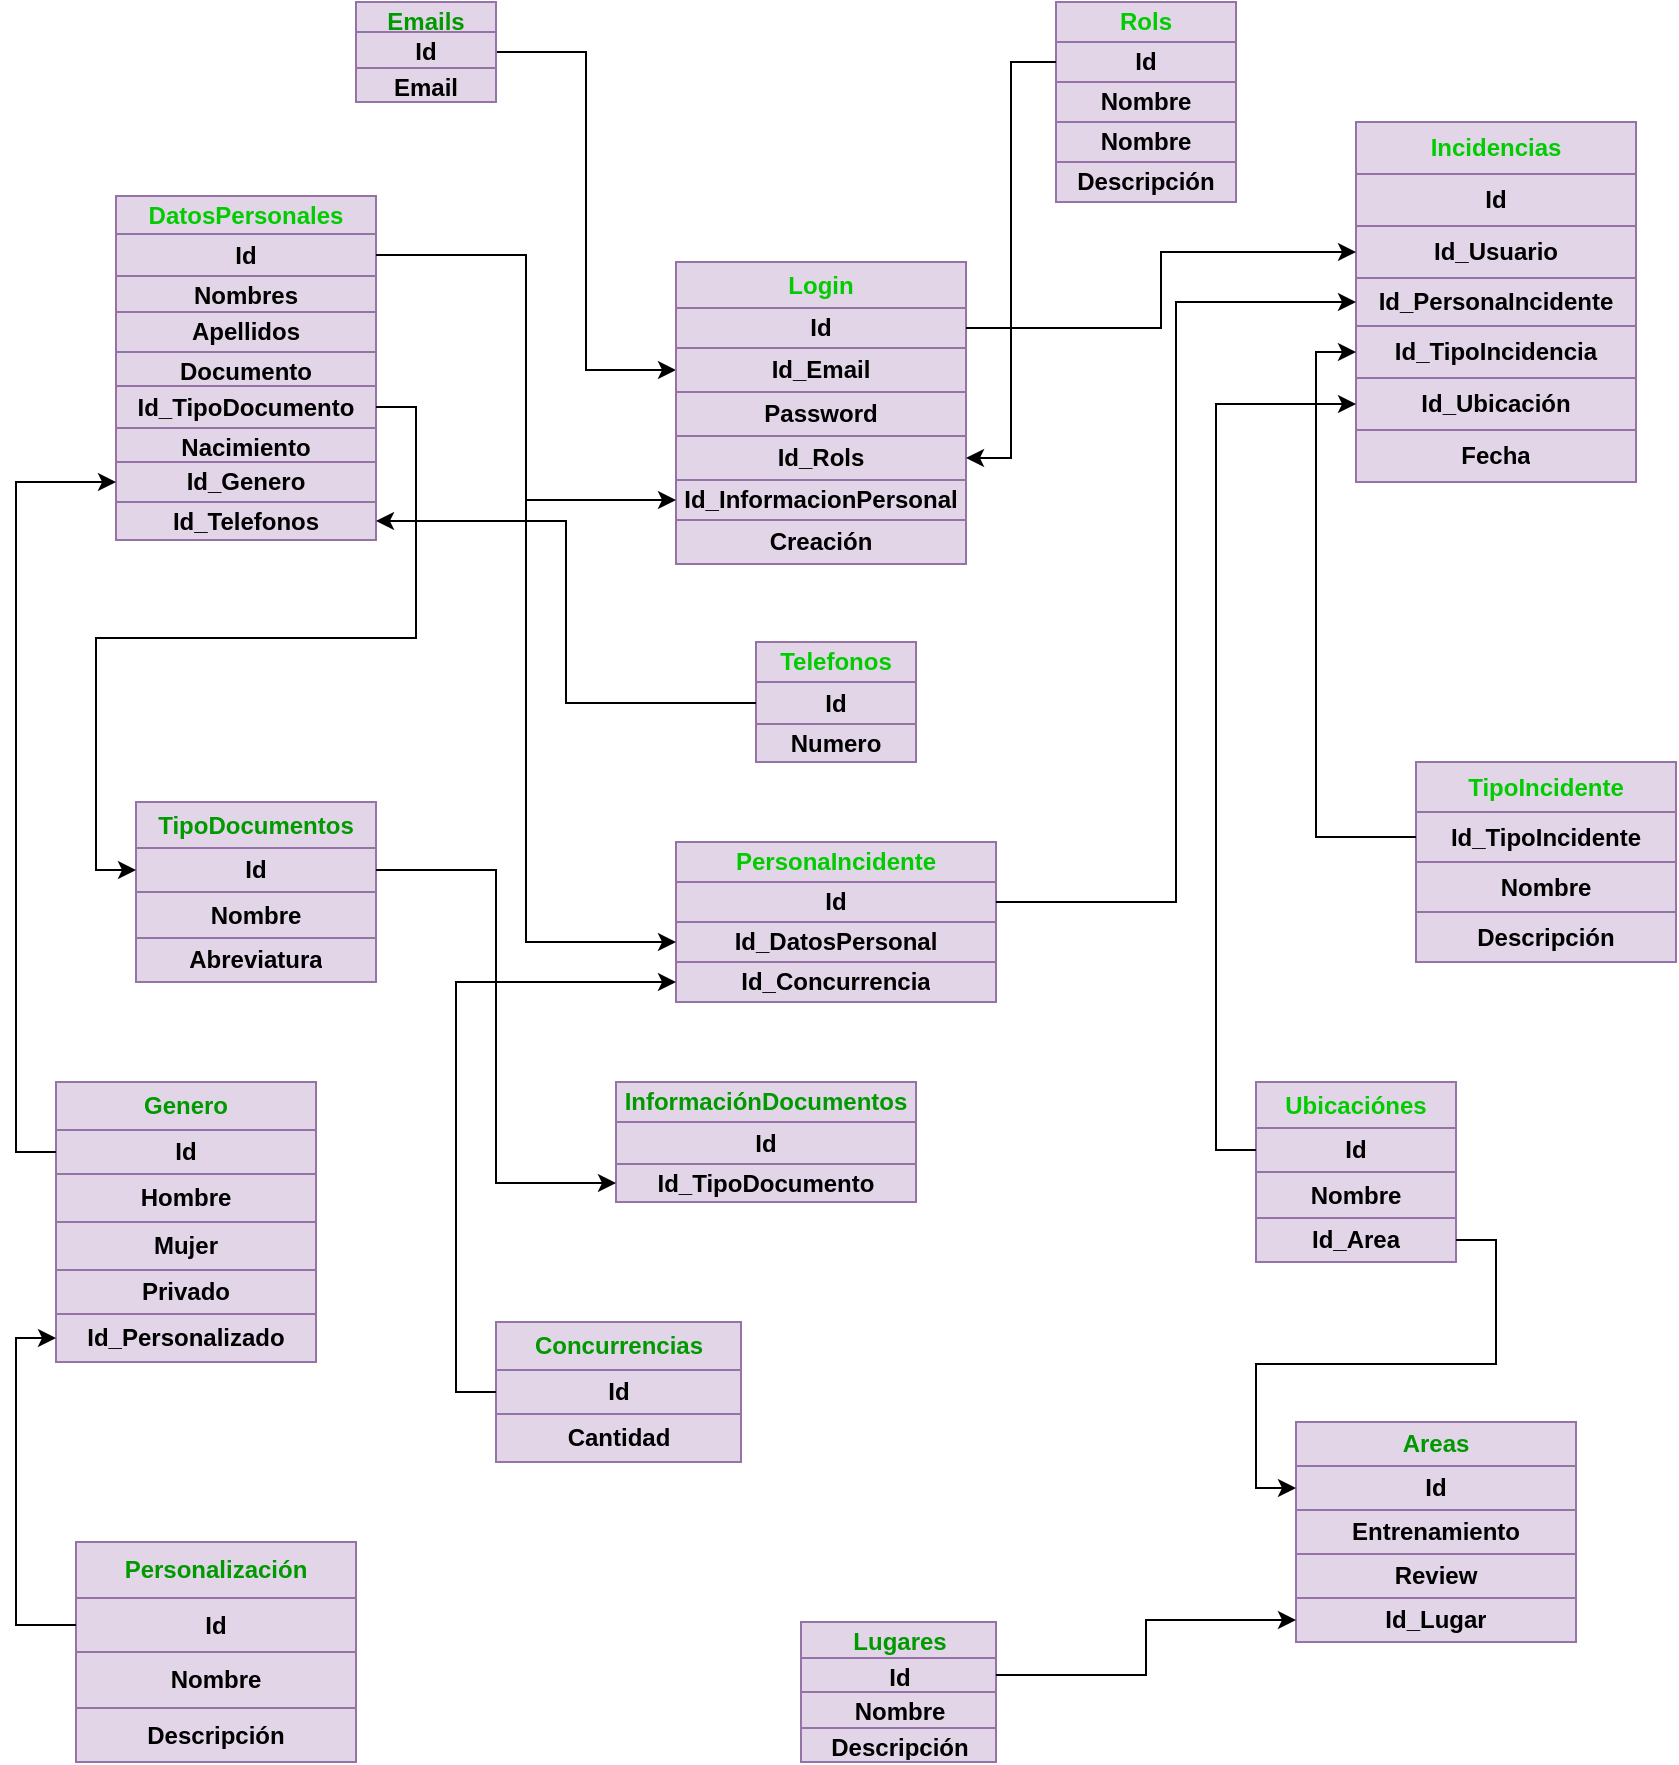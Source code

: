 <mxfile version="21.6.5" type="github">
  <diagram name="Page-1" id="D8UOQcXtp8LLg6BBmlaV">
    <mxGraphModel dx="1284" dy="790" grid="1" gridSize="10" guides="1" tooltips="1" connect="1" arrows="1" fold="1" page="1" pageScale="1" pageWidth="850" pageHeight="1100" math="0" shadow="0">
      <root>
        <mxCell id="0" />
        <mxCell id="1" parent="0" />
        <mxCell id="l13hw022Oe9_6lh6XUgD-11" value="" style="shape=table;startSize=0;container=1;collapsible=0;childLayout=tableLayout;fillColor=#e1d5e7;strokeColor=#9673a6;" parent="1" vertex="1">
          <mxGeometry x="60" y="107" width="130" height="172" as="geometry" />
        </mxCell>
        <mxCell id="l13hw022Oe9_6lh6XUgD-12" value="" style="shape=tableRow;horizontal=0;startSize=0;swimlaneHead=0;swimlaneBody=0;strokeColor=inherit;top=0;left=0;bottom=0;right=0;collapsible=0;dropTarget=0;fillColor=none;points=[[0,0.5],[1,0.5]];portConstraint=eastwest;" parent="l13hw022Oe9_6lh6XUgD-11" vertex="1">
          <mxGeometry width="130" height="19" as="geometry" />
        </mxCell>
        <mxCell id="l13hw022Oe9_6lh6XUgD-13" value="&lt;font color=&quot;#00cc00&quot;&gt;&lt;b&gt;DatosPersonales&lt;/b&gt;&lt;/font&gt;" style="shape=partialRectangle;html=1;whiteSpace=wrap;connectable=0;strokeColor=inherit;overflow=hidden;fillColor=none;top=0;left=0;bottom=0;right=0;pointerEvents=1;" parent="l13hw022Oe9_6lh6XUgD-12" vertex="1">
          <mxGeometry width="130" height="19" as="geometry">
            <mxRectangle width="130" height="19" as="alternateBounds" />
          </mxGeometry>
        </mxCell>
        <mxCell id="l13hw022Oe9_6lh6XUgD-14" value="" style="shape=tableRow;horizontal=0;startSize=0;swimlaneHead=0;swimlaneBody=0;strokeColor=inherit;top=0;left=0;bottom=0;right=0;collapsible=0;dropTarget=0;fillColor=none;points=[[0,0.5],[1,0.5]];portConstraint=eastwest;" parent="l13hw022Oe9_6lh6XUgD-11" vertex="1">
          <mxGeometry y="19" width="130" height="21" as="geometry" />
        </mxCell>
        <mxCell id="l13hw022Oe9_6lh6XUgD-15" value="&lt;b&gt;Id&lt;/b&gt;" style="shape=partialRectangle;html=1;whiteSpace=wrap;connectable=0;strokeColor=inherit;overflow=hidden;fillColor=none;top=0;left=0;bottom=0;right=0;pointerEvents=1;" parent="l13hw022Oe9_6lh6XUgD-14" vertex="1">
          <mxGeometry width="130" height="21" as="geometry">
            <mxRectangle width="130" height="21" as="alternateBounds" />
          </mxGeometry>
        </mxCell>
        <mxCell id="l13hw022Oe9_6lh6XUgD-16" value="" style="shape=tableRow;horizontal=0;startSize=0;swimlaneHead=0;swimlaneBody=0;strokeColor=inherit;top=0;left=0;bottom=0;right=0;collapsible=0;dropTarget=0;fillColor=none;points=[[0,0.5],[1,0.5]];portConstraint=eastwest;" parent="l13hw022Oe9_6lh6XUgD-11" vertex="1">
          <mxGeometry y="40" width="130" height="18" as="geometry" />
        </mxCell>
        <mxCell id="l13hw022Oe9_6lh6XUgD-17" value="&lt;b&gt;Nombres&lt;/b&gt;" style="shape=partialRectangle;html=1;whiteSpace=wrap;connectable=0;strokeColor=inherit;overflow=hidden;fillColor=none;top=0;left=0;bottom=0;right=0;pointerEvents=1;" parent="l13hw022Oe9_6lh6XUgD-16" vertex="1">
          <mxGeometry width="130" height="18" as="geometry">
            <mxRectangle width="130" height="18" as="alternateBounds" />
          </mxGeometry>
        </mxCell>
        <mxCell id="l13hw022Oe9_6lh6XUgD-18" value="" style="shape=tableRow;horizontal=0;startSize=0;swimlaneHead=0;swimlaneBody=0;strokeColor=inherit;top=0;left=0;bottom=0;right=0;collapsible=0;dropTarget=0;fillColor=none;points=[[0,0.5],[1,0.5]];portConstraint=eastwest;" parent="l13hw022Oe9_6lh6XUgD-11" vertex="1">
          <mxGeometry y="58" width="130" height="20" as="geometry" />
        </mxCell>
        <mxCell id="l13hw022Oe9_6lh6XUgD-19" value="&lt;b&gt;Apellidos&lt;/b&gt;" style="shape=partialRectangle;html=1;whiteSpace=wrap;connectable=0;strokeColor=inherit;overflow=hidden;fillColor=none;top=0;left=0;bottom=0;right=0;pointerEvents=1;" parent="l13hw022Oe9_6lh6XUgD-18" vertex="1">
          <mxGeometry width="130" height="20" as="geometry">
            <mxRectangle width="130" height="20" as="alternateBounds" />
          </mxGeometry>
        </mxCell>
        <mxCell id="l13hw022Oe9_6lh6XUgD-20" value="" style="shape=tableRow;horizontal=0;startSize=0;swimlaneHead=0;swimlaneBody=0;strokeColor=inherit;top=0;left=0;bottom=0;right=0;collapsible=0;dropTarget=0;fillColor=none;points=[[0,0.5],[1,0.5]];portConstraint=eastwest;" parent="l13hw022Oe9_6lh6XUgD-11" vertex="1">
          <mxGeometry y="78" width="130" height="17" as="geometry" />
        </mxCell>
        <mxCell id="l13hw022Oe9_6lh6XUgD-21" value="&lt;b&gt;Documento&lt;/b&gt;" style="shape=partialRectangle;html=1;whiteSpace=wrap;connectable=0;strokeColor=inherit;overflow=hidden;fillColor=none;top=0;left=0;bottom=0;right=0;pointerEvents=1;" parent="l13hw022Oe9_6lh6XUgD-20" vertex="1">
          <mxGeometry width="130" height="17" as="geometry">
            <mxRectangle width="130" height="17" as="alternateBounds" />
          </mxGeometry>
        </mxCell>
        <mxCell id="l13hw022Oe9_6lh6XUgD-22" value="" style="shape=tableRow;horizontal=0;startSize=0;swimlaneHead=0;swimlaneBody=0;strokeColor=inherit;top=0;left=0;bottom=0;right=0;collapsible=0;dropTarget=0;fillColor=none;points=[[0,0.5],[1,0.5]];portConstraint=eastwest;" parent="l13hw022Oe9_6lh6XUgD-11" vertex="1">
          <mxGeometry y="95" width="130" height="21" as="geometry" />
        </mxCell>
        <mxCell id="l13hw022Oe9_6lh6XUgD-23" value="&lt;b&gt;Id_TipoDocumento&lt;/b&gt;" style="shape=partialRectangle;html=1;whiteSpace=wrap;connectable=0;strokeColor=inherit;overflow=hidden;fillColor=none;top=0;left=0;bottom=0;right=0;pointerEvents=1;" parent="l13hw022Oe9_6lh6XUgD-22" vertex="1">
          <mxGeometry width="130" height="21" as="geometry">
            <mxRectangle width="130" height="21" as="alternateBounds" />
          </mxGeometry>
        </mxCell>
        <mxCell id="l13hw022Oe9_6lh6XUgD-24" value="" style="shape=tableRow;horizontal=0;startSize=0;swimlaneHead=0;swimlaneBody=0;strokeColor=inherit;top=0;left=0;bottom=0;right=0;collapsible=0;dropTarget=0;fillColor=none;points=[[0,0.5],[1,0.5]];portConstraint=eastwest;" parent="l13hw022Oe9_6lh6XUgD-11" vertex="1">
          <mxGeometry y="116" width="130" height="17" as="geometry" />
        </mxCell>
        <mxCell id="l13hw022Oe9_6lh6XUgD-25" value="&lt;b&gt;Nacimiento&lt;/b&gt;" style="shape=partialRectangle;html=1;whiteSpace=wrap;connectable=0;strokeColor=inherit;overflow=hidden;fillColor=none;top=0;left=0;bottom=0;right=0;pointerEvents=1;" parent="l13hw022Oe9_6lh6XUgD-24" vertex="1">
          <mxGeometry width="130" height="17" as="geometry">
            <mxRectangle width="130" height="17" as="alternateBounds" />
          </mxGeometry>
        </mxCell>
        <mxCell id="l13hw022Oe9_6lh6XUgD-26" value="" style="shape=tableRow;horizontal=0;startSize=0;swimlaneHead=0;swimlaneBody=0;strokeColor=inherit;top=0;left=0;bottom=0;right=0;collapsible=0;dropTarget=0;fillColor=none;points=[[0,0.5],[1,0.5]];portConstraint=eastwest;" parent="l13hw022Oe9_6lh6XUgD-11" vertex="1">
          <mxGeometry y="133" width="130" height="20" as="geometry" />
        </mxCell>
        <mxCell id="l13hw022Oe9_6lh6XUgD-27" value="&lt;b&gt;Id_Genero&lt;/b&gt;" style="shape=partialRectangle;html=1;whiteSpace=wrap;connectable=0;strokeColor=inherit;overflow=hidden;fillColor=none;top=0;left=0;bottom=0;right=0;pointerEvents=1;" parent="l13hw022Oe9_6lh6XUgD-26" vertex="1">
          <mxGeometry width="130" height="20" as="geometry">
            <mxRectangle width="130" height="20" as="alternateBounds" />
          </mxGeometry>
        </mxCell>
        <mxCell id="l13hw022Oe9_6lh6XUgD-28" value="" style="shape=tableRow;horizontal=0;startSize=0;swimlaneHead=0;swimlaneBody=0;strokeColor=inherit;top=0;left=0;bottom=0;right=0;collapsible=0;dropTarget=0;fillColor=none;points=[[0,0.5],[1,0.5]];portConstraint=eastwest;" parent="l13hw022Oe9_6lh6XUgD-11" vertex="1">
          <mxGeometry y="153" width="130" height="19" as="geometry" />
        </mxCell>
        <mxCell id="l13hw022Oe9_6lh6XUgD-29" value="&lt;b&gt;Id_Telefonos&lt;/b&gt;" style="shape=partialRectangle;html=1;whiteSpace=wrap;connectable=0;strokeColor=inherit;overflow=hidden;fillColor=none;top=0;left=0;bottom=0;right=0;pointerEvents=1;" parent="l13hw022Oe9_6lh6XUgD-28" vertex="1">
          <mxGeometry width="130" height="19" as="geometry">
            <mxRectangle width="130" height="19" as="alternateBounds" />
          </mxGeometry>
        </mxCell>
        <mxCell id="l13hw022Oe9_6lh6XUgD-59" value="" style="shape=table;startSize=0;container=1;collapsible=0;childLayout=tableLayout;fillColor=#e1d5e7;strokeColor=#9673a6;" parent="1" vertex="1">
          <mxGeometry x="70" y="410" width="120" height="90" as="geometry" />
        </mxCell>
        <mxCell id="l13hw022Oe9_6lh6XUgD-60" value="" style="shape=tableRow;horizontal=0;startSize=0;swimlaneHead=0;swimlaneBody=0;strokeColor=inherit;top=0;left=0;bottom=0;right=0;collapsible=0;dropTarget=0;fillColor=none;points=[[0,0.5],[1,0.5]];portConstraint=eastwest;" parent="l13hw022Oe9_6lh6XUgD-59" vertex="1">
          <mxGeometry width="120" height="23" as="geometry" />
        </mxCell>
        <mxCell id="l13hw022Oe9_6lh6XUgD-61" value="&lt;font color=&quot;#009900&quot;&gt;&lt;b&gt;TipoDocumentos&lt;/b&gt;&lt;/font&gt;" style="shape=partialRectangle;html=1;whiteSpace=wrap;connectable=0;strokeColor=inherit;overflow=hidden;fillColor=none;top=0;left=0;bottom=0;right=0;pointerEvents=1;" parent="l13hw022Oe9_6lh6XUgD-60" vertex="1">
          <mxGeometry width="120" height="23" as="geometry">
            <mxRectangle width="120" height="23" as="alternateBounds" />
          </mxGeometry>
        </mxCell>
        <mxCell id="l13hw022Oe9_6lh6XUgD-62" value="" style="shape=tableRow;horizontal=0;startSize=0;swimlaneHead=0;swimlaneBody=0;strokeColor=inherit;top=0;left=0;bottom=0;right=0;collapsible=0;dropTarget=0;fillColor=none;points=[[0,0.5],[1,0.5]];portConstraint=eastwest;" parent="l13hw022Oe9_6lh6XUgD-59" vertex="1">
          <mxGeometry y="23" width="120" height="22" as="geometry" />
        </mxCell>
        <mxCell id="l13hw022Oe9_6lh6XUgD-63" value="&lt;b&gt;Id&lt;/b&gt;" style="shape=partialRectangle;html=1;whiteSpace=wrap;connectable=0;strokeColor=inherit;overflow=hidden;fillColor=none;top=0;left=0;bottom=0;right=0;pointerEvents=1;" parent="l13hw022Oe9_6lh6XUgD-62" vertex="1">
          <mxGeometry width="120" height="22" as="geometry">
            <mxRectangle width="120" height="22" as="alternateBounds" />
          </mxGeometry>
        </mxCell>
        <mxCell id="l13hw022Oe9_6lh6XUgD-64" value="" style="shape=tableRow;horizontal=0;startSize=0;swimlaneHead=0;swimlaneBody=0;strokeColor=inherit;top=0;left=0;bottom=0;right=0;collapsible=0;dropTarget=0;fillColor=none;points=[[0,0.5],[1,0.5]];portConstraint=eastwest;" parent="l13hw022Oe9_6lh6XUgD-59" vertex="1">
          <mxGeometry y="45" width="120" height="23" as="geometry" />
        </mxCell>
        <mxCell id="l13hw022Oe9_6lh6XUgD-65" value="&lt;b&gt;Nombre&lt;/b&gt;" style="shape=partialRectangle;html=1;whiteSpace=wrap;connectable=0;strokeColor=inherit;overflow=hidden;fillColor=none;top=0;left=0;bottom=0;right=0;pointerEvents=1;" parent="l13hw022Oe9_6lh6XUgD-64" vertex="1">
          <mxGeometry width="120" height="23" as="geometry">
            <mxRectangle width="120" height="23" as="alternateBounds" />
          </mxGeometry>
        </mxCell>
        <mxCell id="l13hw022Oe9_6lh6XUgD-66" value="" style="shape=tableRow;horizontal=0;startSize=0;swimlaneHead=0;swimlaneBody=0;strokeColor=inherit;top=0;left=0;bottom=0;right=0;collapsible=0;dropTarget=0;fillColor=none;points=[[0,0.5],[1,0.5]];portConstraint=eastwest;" parent="l13hw022Oe9_6lh6XUgD-59" vertex="1">
          <mxGeometry y="68" width="120" height="22" as="geometry" />
        </mxCell>
        <mxCell id="l13hw022Oe9_6lh6XUgD-67" value="&lt;b&gt;Abreviatura&lt;/b&gt;" style="shape=partialRectangle;html=1;whiteSpace=wrap;connectable=0;strokeColor=inherit;overflow=hidden;fillColor=none;top=0;left=0;bottom=0;right=0;pointerEvents=1;" parent="l13hw022Oe9_6lh6XUgD-66" vertex="1">
          <mxGeometry width="120" height="22" as="geometry">
            <mxRectangle width="120" height="22" as="alternateBounds" />
          </mxGeometry>
        </mxCell>
        <mxCell id="l13hw022Oe9_6lh6XUgD-155" style="edgeStyle=orthogonalEdgeStyle;rounded=0;orthogonalLoop=1;jettySize=auto;html=1;exitX=1;exitY=0.5;exitDx=0;exitDy=0;entryX=0;entryY=0.5;entryDx=0;entryDy=0;" parent="1" source="l13hw022Oe9_6lh6XUgD-68" target="l13hw022Oe9_6lh6XUgD-80" edge="1">
          <mxGeometry relative="1" as="geometry" />
        </mxCell>
        <mxCell id="l13hw022Oe9_6lh6XUgD-68" value="" style="shape=table;startSize=0;container=1;collapsible=0;childLayout=tableLayout;fillColor=#e1d5e7;strokeColor=#9673a6;" parent="1" vertex="1">
          <mxGeometry x="180" y="10" width="70" height="50" as="geometry" />
        </mxCell>
        <mxCell id="l13hw022Oe9_6lh6XUgD-69" value="" style="shape=tableRow;horizontal=0;startSize=0;swimlaneHead=0;swimlaneBody=0;strokeColor=inherit;top=0;left=0;bottom=0;right=0;collapsible=0;dropTarget=0;fillColor=none;points=[[0,0.5],[1,0.5]];portConstraint=eastwest;" parent="l13hw022Oe9_6lh6XUgD-68" vertex="1">
          <mxGeometry width="70" height="15" as="geometry" />
        </mxCell>
        <mxCell id="l13hw022Oe9_6lh6XUgD-70" value="&lt;b&gt;&lt;font color=&quot;#009900&quot;&gt;Emails&lt;/font&gt;&lt;/b&gt;" style="shape=partialRectangle;html=1;whiteSpace=wrap;connectable=0;strokeColor=inherit;overflow=hidden;fillColor=none;top=0;left=0;bottom=0;right=0;pointerEvents=1;" parent="l13hw022Oe9_6lh6XUgD-69" vertex="1">
          <mxGeometry width="70" height="15" as="geometry">
            <mxRectangle width="70" height="15" as="alternateBounds" />
          </mxGeometry>
        </mxCell>
        <mxCell id="l13hw022Oe9_6lh6XUgD-71" value="" style="shape=tableRow;horizontal=0;startSize=0;swimlaneHead=0;swimlaneBody=0;strokeColor=inherit;top=0;left=0;bottom=0;right=0;collapsible=0;dropTarget=0;fillColor=none;points=[[0,0.5],[1,0.5]];portConstraint=eastwest;" parent="l13hw022Oe9_6lh6XUgD-68" vertex="1">
          <mxGeometry y="15" width="70" height="18" as="geometry" />
        </mxCell>
        <mxCell id="l13hw022Oe9_6lh6XUgD-72" value="&lt;b&gt;Id&lt;/b&gt;" style="shape=partialRectangle;html=1;whiteSpace=wrap;connectable=0;strokeColor=inherit;overflow=hidden;fillColor=none;top=0;left=0;bottom=0;right=0;pointerEvents=1;" parent="l13hw022Oe9_6lh6XUgD-71" vertex="1">
          <mxGeometry width="70" height="18" as="geometry">
            <mxRectangle width="70" height="18" as="alternateBounds" />
          </mxGeometry>
        </mxCell>
        <mxCell id="l13hw022Oe9_6lh6XUgD-73" value="" style="shape=tableRow;horizontal=0;startSize=0;swimlaneHead=0;swimlaneBody=0;strokeColor=inherit;top=0;left=0;bottom=0;right=0;collapsible=0;dropTarget=0;fillColor=none;points=[[0,0.5],[1,0.5]];portConstraint=eastwest;" parent="l13hw022Oe9_6lh6XUgD-68" vertex="1">
          <mxGeometry y="33" width="70" height="17" as="geometry" />
        </mxCell>
        <mxCell id="l13hw022Oe9_6lh6XUgD-74" value="&lt;b&gt;Email&lt;/b&gt;" style="shape=partialRectangle;html=1;whiteSpace=wrap;connectable=0;strokeColor=inherit;overflow=hidden;fillColor=none;top=0;left=0;bottom=0;right=0;pointerEvents=1;" parent="l13hw022Oe9_6lh6XUgD-73" vertex="1">
          <mxGeometry width="70" height="17" as="geometry">
            <mxRectangle width="70" height="17" as="alternateBounds" />
          </mxGeometry>
        </mxCell>
        <mxCell id="l13hw022Oe9_6lh6XUgD-75" value="" style="shape=table;startSize=0;container=1;collapsible=0;childLayout=tableLayout;fillColor=#e1d5e7;strokeColor=#9673a6;" parent="1" vertex="1">
          <mxGeometry x="340" y="140" width="145" height="151" as="geometry" />
        </mxCell>
        <mxCell id="l13hw022Oe9_6lh6XUgD-76" value="" style="shape=tableRow;horizontal=0;startSize=0;swimlaneHead=0;swimlaneBody=0;strokeColor=inherit;top=0;left=0;bottom=0;right=0;collapsible=0;dropTarget=0;fillColor=none;points=[[0,0.5],[1,0.5]];portConstraint=eastwest;" parent="l13hw022Oe9_6lh6XUgD-75" vertex="1">
          <mxGeometry width="145" height="23" as="geometry" />
        </mxCell>
        <mxCell id="l13hw022Oe9_6lh6XUgD-77" value="&lt;font color=&quot;#00cc00&quot;&gt;&lt;b&gt;Login&lt;/b&gt;&lt;/font&gt;" style="shape=partialRectangle;html=1;whiteSpace=wrap;connectable=0;strokeColor=inherit;overflow=hidden;fillColor=none;top=0;left=0;bottom=0;right=0;pointerEvents=1;" parent="l13hw022Oe9_6lh6XUgD-76" vertex="1">
          <mxGeometry width="145" height="23" as="geometry">
            <mxRectangle width="145" height="23" as="alternateBounds" />
          </mxGeometry>
        </mxCell>
        <mxCell id="l13hw022Oe9_6lh6XUgD-78" value="" style="shape=tableRow;horizontal=0;startSize=0;swimlaneHead=0;swimlaneBody=0;strokeColor=inherit;top=0;left=0;bottom=0;right=0;collapsible=0;dropTarget=0;fillColor=none;points=[[0,0.5],[1,0.5]];portConstraint=eastwest;" parent="l13hw022Oe9_6lh6XUgD-75" vertex="1">
          <mxGeometry y="23" width="145" height="20" as="geometry" />
        </mxCell>
        <mxCell id="l13hw022Oe9_6lh6XUgD-79" value="&lt;b&gt;Id&lt;/b&gt;" style="shape=partialRectangle;html=1;whiteSpace=wrap;connectable=0;strokeColor=inherit;overflow=hidden;fillColor=none;top=0;left=0;bottom=0;right=0;pointerEvents=1;" parent="l13hw022Oe9_6lh6XUgD-78" vertex="1">
          <mxGeometry width="145" height="20" as="geometry">
            <mxRectangle width="145" height="20" as="alternateBounds" />
          </mxGeometry>
        </mxCell>
        <mxCell id="l13hw022Oe9_6lh6XUgD-80" value="" style="shape=tableRow;horizontal=0;startSize=0;swimlaneHead=0;swimlaneBody=0;strokeColor=inherit;top=0;left=0;bottom=0;right=0;collapsible=0;dropTarget=0;fillColor=none;points=[[0,0.5],[1,0.5]];portConstraint=eastwest;" parent="l13hw022Oe9_6lh6XUgD-75" vertex="1">
          <mxGeometry y="43" width="145" height="22" as="geometry" />
        </mxCell>
        <mxCell id="l13hw022Oe9_6lh6XUgD-81" value="&lt;b&gt;Id_Email&lt;/b&gt;" style="shape=partialRectangle;html=1;whiteSpace=wrap;connectable=0;strokeColor=inherit;overflow=hidden;fillColor=none;top=0;left=0;bottom=0;right=0;pointerEvents=1;" parent="l13hw022Oe9_6lh6XUgD-80" vertex="1">
          <mxGeometry width="145" height="22" as="geometry">
            <mxRectangle width="145" height="22" as="alternateBounds" />
          </mxGeometry>
        </mxCell>
        <mxCell id="l13hw022Oe9_6lh6XUgD-82" value="" style="shape=tableRow;horizontal=0;startSize=0;swimlaneHead=0;swimlaneBody=0;strokeColor=inherit;top=0;left=0;bottom=0;right=0;collapsible=0;dropTarget=0;fillColor=none;points=[[0,0.5],[1,0.5]];portConstraint=eastwest;" parent="l13hw022Oe9_6lh6XUgD-75" vertex="1">
          <mxGeometry y="65" width="145" height="22" as="geometry" />
        </mxCell>
        <mxCell id="l13hw022Oe9_6lh6XUgD-83" value="&lt;b&gt;Password&lt;/b&gt;" style="shape=partialRectangle;html=1;whiteSpace=wrap;connectable=0;strokeColor=inherit;overflow=hidden;fillColor=none;top=0;left=0;bottom=0;right=0;pointerEvents=1;" parent="l13hw022Oe9_6lh6XUgD-82" vertex="1">
          <mxGeometry width="145" height="22" as="geometry">
            <mxRectangle width="145" height="22" as="alternateBounds" />
          </mxGeometry>
        </mxCell>
        <mxCell id="l13hw022Oe9_6lh6XUgD-84" value="" style="shape=tableRow;horizontal=0;startSize=0;swimlaneHead=0;swimlaneBody=0;strokeColor=inherit;top=0;left=0;bottom=0;right=0;collapsible=0;dropTarget=0;fillColor=none;points=[[0,0.5],[1,0.5]];portConstraint=eastwest;" parent="l13hw022Oe9_6lh6XUgD-75" vertex="1">
          <mxGeometry y="87" width="145" height="22" as="geometry" />
        </mxCell>
        <mxCell id="l13hw022Oe9_6lh6XUgD-85" value="&lt;b&gt;Id_&lt;/b&gt;&lt;b&gt;Rols&lt;/b&gt;" style="shape=partialRectangle;html=1;whiteSpace=wrap;connectable=0;strokeColor=inherit;overflow=hidden;fillColor=none;top=0;left=0;bottom=0;right=0;pointerEvents=1;" parent="l13hw022Oe9_6lh6XUgD-84" vertex="1">
          <mxGeometry width="145" height="22" as="geometry">
            <mxRectangle width="145" height="22" as="alternateBounds" />
          </mxGeometry>
        </mxCell>
        <mxCell id="l13hw022Oe9_6lh6XUgD-86" value="" style="shape=tableRow;horizontal=0;startSize=0;swimlaneHead=0;swimlaneBody=0;strokeColor=inherit;top=0;left=0;bottom=0;right=0;collapsible=0;dropTarget=0;fillColor=none;points=[[0,0.5],[1,0.5]];portConstraint=eastwest;" parent="l13hw022Oe9_6lh6XUgD-75" vertex="1">
          <mxGeometry y="109" width="145" height="20" as="geometry" />
        </mxCell>
        <mxCell id="l13hw022Oe9_6lh6XUgD-87" value="&lt;b&gt;Id_InformacionPersonal&lt;/b&gt;" style="shape=partialRectangle;html=1;whiteSpace=wrap;connectable=0;strokeColor=inherit;overflow=hidden;fillColor=none;top=0;left=0;bottom=0;right=0;pointerEvents=1;" parent="l13hw022Oe9_6lh6XUgD-86" vertex="1">
          <mxGeometry width="145" height="20" as="geometry">
            <mxRectangle width="145" height="20" as="alternateBounds" />
          </mxGeometry>
        </mxCell>
        <mxCell id="l13hw022Oe9_6lh6XUgD-88" value="" style="shape=tableRow;horizontal=0;startSize=0;swimlaneHead=0;swimlaneBody=0;strokeColor=inherit;top=0;left=0;bottom=0;right=0;collapsible=0;dropTarget=0;fillColor=none;points=[[0,0.5],[1,0.5]];portConstraint=eastwest;" parent="l13hw022Oe9_6lh6XUgD-75" vertex="1">
          <mxGeometry y="129" width="145" height="22" as="geometry" />
        </mxCell>
        <mxCell id="l13hw022Oe9_6lh6XUgD-89" value="&lt;b&gt;Creación&lt;/b&gt;" style="shape=partialRectangle;html=1;whiteSpace=wrap;connectable=0;strokeColor=inherit;overflow=hidden;fillColor=none;top=0;left=0;bottom=0;right=0;pointerEvents=1;" parent="l13hw022Oe9_6lh6XUgD-88" vertex="1">
          <mxGeometry width="145" height="22" as="geometry">
            <mxRectangle width="145" height="22" as="alternateBounds" />
          </mxGeometry>
        </mxCell>
        <mxCell id="l13hw022Oe9_6lh6XUgD-90" value="" style="shape=table;startSize=0;container=1;collapsible=0;childLayout=tableLayout;fillColor=#e1d5e7;strokeColor=#9673a6;" parent="1" vertex="1">
          <mxGeometry x="530" y="10" width="90" height="100" as="geometry" />
        </mxCell>
        <mxCell id="l13hw022Oe9_6lh6XUgD-91" value="" style="shape=tableRow;horizontal=0;startSize=0;swimlaneHead=0;swimlaneBody=0;strokeColor=inherit;top=0;left=0;bottom=0;right=0;collapsible=0;dropTarget=0;fillColor=none;points=[[0,0.5],[1,0.5]];portConstraint=eastwest;" parent="l13hw022Oe9_6lh6XUgD-90" vertex="1">
          <mxGeometry width="90" height="20" as="geometry" />
        </mxCell>
        <mxCell id="l13hw022Oe9_6lh6XUgD-92" value="&lt;font color=&quot;#00cc00&quot;&gt;&lt;b&gt;Rols&lt;/b&gt;&lt;/font&gt;" style="shape=partialRectangle;html=1;whiteSpace=wrap;connectable=0;strokeColor=inherit;overflow=hidden;fillColor=none;top=0;left=0;bottom=0;right=0;pointerEvents=1;" parent="l13hw022Oe9_6lh6XUgD-91" vertex="1">
          <mxGeometry width="90" height="20" as="geometry">
            <mxRectangle width="90" height="20" as="alternateBounds" />
          </mxGeometry>
        </mxCell>
        <mxCell id="l13hw022Oe9_6lh6XUgD-93" value="" style="shape=tableRow;horizontal=0;startSize=0;swimlaneHead=0;swimlaneBody=0;strokeColor=inherit;top=0;left=0;bottom=0;right=0;collapsible=0;dropTarget=0;fillColor=none;points=[[0,0.5],[1,0.5]];portConstraint=eastwest;" parent="l13hw022Oe9_6lh6XUgD-90" vertex="1">
          <mxGeometry y="20" width="90" height="20" as="geometry" />
        </mxCell>
        <mxCell id="l13hw022Oe9_6lh6XUgD-94" value="&lt;b&gt;Id&lt;/b&gt;" style="shape=partialRectangle;html=1;whiteSpace=wrap;connectable=0;strokeColor=inherit;overflow=hidden;fillColor=none;top=0;left=0;bottom=0;right=0;pointerEvents=1;" parent="l13hw022Oe9_6lh6XUgD-93" vertex="1">
          <mxGeometry width="90" height="20" as="geometry">
            <mxRectangle width="90" height="20" as="alternateBounds" />
          </mxGeometry>
        </mxCell>
        <mxCell id="bSTAakCeQflsHq-0oHPn-1" value="" style="shape=tableRow;horizontal=0;startSize=0;swimlaneHead=0;swimlaneBody=0;strokeColor=inherit;top=0;left=0;bottom=0;right=0;collapsible=0;dropTarget=0;fillColor=none;points=[[0,0.5],[1,0.5]];portConstraint=eastwest;" vertex="1" parent="l13hw022Oe9_6lh6XUgD-90">
          <mxGeometry y="40" width="90" height="20" as="geometry" />
        </mxCell>
        <mxCell id="bSTAakCeQflsHq-0oHPn-2" value="&lt;b&gt;Nombre&lt;/b&gt;" style="shape=partialRectangle;html=1;whiteSpace=wrap;connectable=0;strokeColor=inherit;overflow=hidden;fillColor=none;top=0;left=0;bottom=0;right=0;pointerEvents=1;" vertex="1" parent="bSTAakCeQflsHq-0oHPn-1">
          <mxGeometry width="90" height="20" as="geometry">
            <mxRectangle width="90" height="20" as="alternateBounds" />
          </mxGeometry>
        </mxCell>
        <mxCell id="l13hw022Oe9_6lh6XUgD-95" value="" style="shape=tableRow;horizontal=0;startSize=0;swimlaneHead=0;swimlaneBody=0;strokeColor=inherit;top=0;left=0;bottom=0;right=0;collapsible=0;dropTarget=0;fillColor=none;points=[[0,0.5],[1,0.5]];portConstraint=eastwest;" parent="l13hw022Oe9_6lh6XUgD-90" vertex="1">
          <mxGeometry y="60" width="90" height="20" as="geometry" />
        </mxCell>
        <mxCell id="l13hw022Oe9_6lh6XUgD-96" value="&lt;b&gt;Nombre&lt;/b&gt;" style="shape=partialRectangle;html=1;whiteSpace=wrap;connectable=0;strokeColor=inherit;overflow=hidden;fillColor=none;top=0;left=0;bottom=0;right=0;pointerEvents=1;" parent="l13hw022Oe9_6lh6XUgD-95" vertex="1">
          <mxGeometry width="90" height="20" as="geometry">
            <mxRectangle width="90" height="20" as="alternateBounds" />
          </mxGeometry>
        </mxCell>
        <mxCell id="l13hw022Oe9_6lh6XUgD-97" value="" style="shape=tableRow;horizontal=0;startSize=0;swimlaneHead=0;swimlaneBody=0;strokeColor=inherit;top=0;left=0;bottom=0;right=0;collapsible=0;dropTarget=0;fillColor=none;points=[[0,0.5],[1,0.5]];portConstraint=eastwest;" parent="l13hw022Oe9_6lh6XUgD-90" vertex="1">
          <mxGeometry y="80" width="90" height="20" as="geometry" />
        </mxCell>
        <mxCell id="l13hw022Oe9_6lh6XUgD-98" value="&lt;b&gt;Descripción&lt;/b&gt;" style="shape=partialRectangle;html=1;whiteSpace=wrap;connectable=0;strokeColor=inherit;overflow=hidden;fillColor=none;top=0;left=0;bottom=0;right=0;pointerEvents=1;" parent="l13hw022Oe9_6lh6XUgD-97" vertex="1">
          <mxGeometry width="90" height="20" as="geometry">
            <mxRectangle width="90" height="20" as="alternateBounds" />
          </mxGeometry>
        </mxCell>
        <mxCell id="l13hw022Oe9_6lh6XUgD-99" value="" style="shape=table;startSize=0;container=1;collapsible=0;childLayout=tableLayout;fillColor=#e1d5e7;strokeColor=#9673a6;" parent="1" vertex="1">
          <mxGeometry x="380" y="330" width="80" height="60" as="geometry" />
        </mxCell>
        <mxCell id="l13hw022Oe9_6lh6XUgD-100" value="" style="shape=tableRow;horizontal=0;startSize=0;swimlaneHead=0;swimlaneBody=0;strokeColor=inherit;top=0;left=0;bottom=0;right=0;collapsible=0;dropTarget=0;fillColor=none;points=[[0,0.5],[1,0.5]];portConstraint=eastwest;" parent="l13hw022Oe9_6lh6XUgD-99" vertex="1">
          <mxGeometry width="80" height="20" as="geometry" />
        </mxCell>
        <mxCell id="l13hw022Oe9_6lh6XUgD-101" value="&lt;font color=&quot;#00cc00&quot;&gt;&lt;b&gt;Telefonos&lt;/b&gt;&lt;/font&gt;" style="shape=partialRectangle;html=1;whiteSpace=wrap;connectable=0;strokeColor=inherit;overflow=hidden;fillColor=none;top=0;left=0;bottom=0;right=0;pointerEvents=1;" parent="l13hw022Oe9_6lh6XUgD-100" vertex="1">
          <mxGeometry width="80" height="20" as="geometry">
            <mxRectangle width="80" height="20" as="alternateBounds" />
          </mxGeometry>
        </mxCell>
        <mxCell id="l13hw022Oe9_6lh6XUgD-102" value="" style="shape=tableRow;horizontal=0;startSize=0;swimlaneHead=0;swimlaneBody=0;strokeColor=inherit;top=0;left=0;bottom=0;right=0;collapsible=0;dropTarget=0;fillColor=none;points=[[0,0.5],[1,0.5]];portConstraint=eastwest;" parent="l13hw022Oe9_6lh6XUgD-99" vertex="1">
          <mxGeometry y="20" width="80" height="21" as="geometry" />
        </mxCell>
        <mxCell id="l13hw022Oe9_6lh6XUgD-103" value="&lt;b&gt;Id&lt;/b&gt;" style="shape=partialRectangle;html=1;whiteSpace=wrap;connectable=0;strokeColor=inherit;overflow=hidden;fillColor=none;top=0;left=0;bottom=0;right=0;pointerEvents=1;" parent="l13hw022Oe9_6lh6XUgD-102" vertex="1">
          <mxGeometry width="80" height="21" as="geometry">
            <mxRectangle width="80" height="21" as="alternateBounds" />
          </mxGeometry>
        </mxCell>
        <mxCell id="l13hw022Oe9_6lh6XUgD-104" value="" style="shape=tableRow;horizontal=0;startSize=0;swimlaneHead=0;swimlaneBody=0;strokeColor=inherit;top=0;left=0;bottom=0;right=0;collapsible=0;dropTarget=0;fillColor=none;points=[[0,0.5],[1,0.5]];portConstraint=eastwest;" parent="l13hw022Oe9_6lh6XUgD-99" vertex="1">
          <mxGeometry y="41" width="80" height="19" as="geometry" />
        </mxCell>
        <mxCell id="l13hw022Oe9_6lh6XUgD-105" value="&lt;b&gt;Numero&lt;/b&gt;" style="shape=partialRectangle;html=1;whiteSpace=wrap;connectable=0;strokeColor=inherit;overflow=hidden;fillColor=none;top=0;left=0;bottom=0;right=0;pointerEvents=1;" parent="l13hw022Oe9_6lh6XUgD-104" vertex="1">
          <mxGeometry width="80" height="19" as="geometry">
            <mxRectangle width="80" height="19" as="alternateBounds" />
          </mxGeometry>
        </mxCell>
        <mxCell id="l13hw022Oe9_6lh6XUgD-106" value="" style="shape=table;startSize=0;container=1;collapsible=0;childLayout=tableLayout;fillColor=#e1d5e7;strokeColor=#9673a6;" parent="1" vertex="1">
          <mxGeometry x="680" y="70" width="140" height="180" as="geometry" />
        </mxCell>
        <mxCell id="l13hw022Oe9_6lh6XUgD-107" value="" style="shape=tableRow;horizontal=0;startSize=0;swimlaneHead=0;swimlaneBody=0;strokeColor=inherit;top=0;left=0;bottom=0;right=0;collapsible=0;dropTarget=0;fillColor=none;points=[[0,0.5],[1,0.5]];portConstraint=eastwest;" parent="l13hw022Oe9_6lh6XUgD-106" vertex="1">
          <mxGeometry width="140" height="26" as="geometry" />
        </mxCell>
        <mxCell id="l13hw022Oe9_6lh6XUgD-108" value="&lt;font color=&quot;#00cc00&quot;&gt;&lt;b&gt;Incidencias&lt;/b&gt;&lt;/font&gt;" style="shape=partialRectangle;html=1;whiteSpace=wrap;connectable=0;strokeColor=inherit;overflow=hidden;fillColor=none;top=0;left=0;bottom=0;right=0;pointerEvents=1;" parent="l13hw022Oe9_6lh6XUgD-107" vertex="1">
          <mxGeometry width="140" height="26" as="geometry">
            <mxRectangle width="140" height="26" as="alternateBounds" />
          </mxGeometry>
        </mxCell>
        <mxCell id="l13hw022Oe9_6lh6XUgD-109" value="" style="shape=tableRow;horizontal=0;startSize=0;swimlaneHead=0;swimlaneBody=0;strokeColor=inherit;top=0;left=0;bottom=0;right=0;collapsible=0;dropTarget=0;fillColor=none;points=[[0,0.5],[1,0.5]];portConstraint=eastwest;" parent="l13hw022Oe9_6lh6XUgD-106" vertex="1">
          <mxGeometry y="26" width="140" height="26" as="geometry" />
        </mxCell>
        <mxCell id="l13hw022Oe9_6lh6XUgD-110" value="&lt;b&gt;Id&lt;/b&gt;" style="shape=partialRectangle;html=1;whiteSpace=wrap;connectable=0;strokeColor=inherit;overflow=hidden;fillColor=none;top=0;left=0;bottom=0;right=0;pointerEvents=1;" parent="l13hw022Oe9_6lh6XUgD-109" vertex="1">
          <mxGeometry width="140" height="26" as="geometry">
            <mxRectangle width="140" height="26" as="alternateBounds" />
          </mxGeometry>
        </mxCell>
        <mxCell id="l13hw022Oe9_6lh6XUgD-111" value="" style="shape=tableRow;horizontal=0;startSize=0;swimlaneHead=0;swimlaneBody=0;strokeColor=inherit;top=0;left=0;bottom=0;right=0;collapsible=0;dropTarget=0;fillColor=none;points=[[0,0.5],[1,0.5]];portConstraint=eastwest;" parent="l13hw022Oe9_6lh6XUgD-106" vertex="1">
          <mxGeometry y="52" width="140" height="26" as="geometry" />
        </mxCell>
        <mxCell id="l13hw022Oe9_6lh6XUgD-112" value="&lt;b&gt;Id_Usuario&lt;/b&gt;" style="shape=partialRectangle;html=1;whiteSpace=wrap;connectable=0;strokeColor=inherit;overflow=hidden;fillColor=none;top=0;left=0;bottom=0;right=0;pointerEvents=1;" parent="l13hw022Oe9_6lh6XUgD-111" vertex="1">
          <mxGeometry width="140" height="26" as="geometry">
            <mxRectangle width="140" height="26" as="alternateBounds" />
          </mxGeometry>
        </mxCell>
        <mxCell id="l13hw022Oe9_6lh6XUgD-113" value="" style="shape=tableRow;horizontal=0;startSize=0;swimlaneHead=0;swimlaneBody=0;strokeColor=inherit;top=0;left=0;bottom=0;right=0;collapsible=0;dropTarget=0;fillColor=none;points=[[0,0.5],[1,0.5]];portConstraint=eastwest;" parent="l13hw022Oe9_6lh6XUgD-106" vertex="1">
          <mxGeometry y="78" width="140" height="24" as="geometry" />
        </mxCell>
        <mxCell id="l13hw022Oe9_6lh6XUgD-114" value="&lt;b&gt;Id_PersonaIncidente&lt;/b&gt;" style="shape=partialRectangle;html=1;whiteSpace=wrap;connectable=0;strokeColor=inherit;overflow=hidden;fillColor=none;top=0;left=0;bottom=0;right=0;pointerEvents=1;" parent="l13hw022Oe9_6lh6XUgD-113" vertex="1">
          <mxGeometry width="140" height="24" as="geometry">
            <mxRectangle width="140" height="24" as="alternateBounds" />
          </mxGeometry>
        </mxCell>
        <mxCell id="l13hw022Oe9_6lh6XUgD-115" value="" style="shape=tableRow;horizontal=0;startSize=0;swimlaneHead=0;swimlaneBody=0;strokeColor=inherit;top=0;left=0;bottom=0;right=0;collapsible=0;dropTarget=0;fillColor=none;points=[[0,0.5],[1,0.5]];portConstraint=eastwest;" parent="l13hw022Oe9_6lh6XUgD-106" vertex="1">
          <mxGeometry y="102" width="140" height="26" as="geometry" />
        </mxCell>
        <mxCell id="l13hw022Oe9_6lh6XUgD-116" value="&lt;b&gt;Id_TipoIncidencia&lt;/b&gt;" style="shape=partialRectangle;html=1;whiteSpace=wrap;connectable=0;strokeColor=inherit;overflow=hidden;fillColor=none;top=0;left=0;bottom=0;right=0;pointerEvents=1;" parent="l13hw022Oe9_6lh6XUgD-115" vertex="1">
          <mxGeometry width="140" height="26" as="geometry">
            <mxRectangle width="140" height="26" as="alternateBounds" />
          </mxGeometry>
        </mxCell>
        <mxCell id="l13hw022Oe9_6lh6XUgD-117" value="" style="shape=tableRow;horizontal=0;startSize=0;swimlaneHead=0;swimlaneBody=0;strokeColor=inherit;top=0;left=0;bottom=0;right=0;collapsible=0;dropTarget=0;fillColor=none;points=[[0,0.5],[1,0.5]];portConstraint=eastwest;" parent="l13hw022Oe9_6lh6XUgD-106" vertex="1">
          <mxGeometry y="128" width="140" height="26" as="geometry" />
        </mxCell>
        <mxCell id="l13hw022Oe9_6lh6XUgD-118" value="&lt;b&gt;Id_Ubicación&lt;/b&gt;" style="shape=partialRectangle;html=1;whiteSpace=wrap;connectable=0;strokeColor=inherit;overflow=hidden;fillColor=none;top=0;left=0;bottom=0;right=0;pointerEvents=1;" parent="l13hw022Oe9_6lh6XUgD-117" vertex="1">
          <mxGeometry width="140" height="26" as="geometry">
            <mxRectangle width="140" height="26" as="alternateBounds" />
          </mxGeometry>
        </mxCell>
        <mxCell id="l13hw022Oe9_6lh6XUgD-119" value="" style="shape=tableRow;horizontal=0;startSize=0;swimlaneHead=0;swimlaneBody=0;strokeColor=inherit;top=0;left=0;bottom=0;right=0;collapsible=0;dropTarget=0;fillColor=none;points=[[0,0.5],[1,0.5]];portConstraint=eastwest;" parent="l13hw022Oe9_6lh6XUgD-106" vertex="1">
          <mxGeometry y="154" width="140" height="26" as="geometry" />
        </mxCell>
        <mxCell id="l13hw022Oe9_6lh6XUgD-120" value="&lt;b&gt;Fecha&lt;/b&gt;" style="shape=partialRectangle;html=1;whiteSpace=wrap;connectable=0;strokeColor=inherit;overflow=hidden;fillColor=none;top=0;left=0;bottom=0;right=0;pointerEvents=1;" parent="l13hw022Oe9_6lh6XUgD-119" vertex="1">
          <mxGeometry width="140" height="26" as="geometry">
            <mxRectangle width="140" height="26" as="alternateBounds" />
          </mxGeometry>
        </mxCell>
        <mxCell id="l13hw022Oe9_6lh6XUgD-121" value="" style="shape=table;startSize=0;container=1;collapsible=0;childLayout=tableLayout;fillColor=#e1d5e7;strokeColor=#9673a6;" parent="1" vertex="1">
          <mxGeometry x="710" y="390" width="130" height="100" as="geometry" />
        </mxCell>
        <mxCell id="l13hw022Oe9_6lh6XUgD-122" value="" style="shape=tableRow;horizontal=0;startSize=0;swimlaneHead=0;swimlaneBody=0;strokeColor=inherit;top=0;left=0;bottom=0;right=0;collapsible=0;dropTarget=0;fillColor=none;points=[[0,0.5],[1,0.5]];portConstraint=eastwest;" parent="l13hw022Oe9_6lh6XUgD-121" vertex="1">
          <mxGeometry width="130" height="25" as="geometry" />
        </mxCell>
        <mxCell id="l13hw022Oe9_6lh6XUgD-123" value="&lt;font color=&quot;#00cc00&quot;&gt;&lt;b&gt;TipoIncidente&lt;/b&gt;&lt;/font&gt;" style="shape=partialRectangle;html=1;whiteSpace=wrap;connectable=0;strokeColor=inherit;overflow=hidden;fillColor=none;top=0;left=0;bottom=0;right=0;pointerEvents=1;" parent="l13hw022Oe9_6lh6XUgD-122" vertex="1">
          <mxGeometry width="130" height="25" as="geometry">
            <mxRectangle width="130" height="25" as="alternateBounds" />
          </mxGeometry>
        </mxCell>
        <mxCell id="l13hw022Oe9_6lh6XUgD-124" value="" style="shape=tableRow;horizontal=0;startSize=0;swimlaneHead=0;swimlaneBody=0;strokeColor=inherit;top=0;left=0;bottom=0;right=0;collapsible=0;dropTarget=0;fillColor=none;points=[[0,0.5],[1,0.5]];portConstraint=eastwest;" parent="l13hw022Oe9_6lh6XUgD-121" vertex="1">
          <mxGeometry y="25" width="130" height="25" as="geometry" />
        </mxCell>
        <mxCell id="l13hw022Oe9_6lh6XUgD-125" value="&lt;b&gt;Id_TipoIncidente&lt;/b&gt;" style="shape=partialRectangle;html=1;whiteSpace=wrap;connectable=0;strokeColor=inherit;overflow=hidden;fillColor=none;top=0;left=0;bottom=0;right=0;pointerEvents=1;" parent="l13hw022Oe9_6lh6XUgD-124" vertex="1">
          <mxGeometry width="130" height="25" as="geometry">
            <mxRectangle width="130" height="25" as="alternateBounds" />
          </mxGeometry>
        </mxCell>
        <mxCell id="l13hw022Oe9_6lh6XUgD-126" value="" style="shape=tableRow;horizontal=0;startSize=0;swimlaneHead=0;swimlaneBody=0;strokeColor=inherit;top=0;left=0;bottom=0;right=0;collapsible=0;dropTarget=0;fillColor=none;points=[[0,0.5],[1,0.5]];portConstraint=eastwest;" parent="l13hw022Oe9_6lh6XUgD-121" vertex="1">
          <mxGeometry y="50" width="130" height="25" as="geometry" />
        </mxCell>
        <mxCell id="l13hw022Oe9_6lh6XUgD-127" value="&lt;b&gt;Nombre&lt;/b&gt;" style="shape=partialRectangle;html=1;whiteSpace=wrap;connectable=0;strokeColor=inherit;overflow=hidden;fillColor=none;top=0;left=0;bottom=0;right=0;pointerEvents=1;" parent="l13hw022Oe9_6lh6XUgD-126" vertex="1">
          <mxGeometry width="130" height="25" as="geometry">
            <mxRectangle width="130" height="25" as="alternateBounds" />
          </mxGeometry>
        </mxCell>
        <mxCell id="l13hw022Oe9_6lh6XUgD-128" value="" style="shape=tableRow;horizontal=0;startSize=0;swimlaneHead=0;swimlaneBody=0;strokeColor=inherit;top=0;left=0;bottom=0;right=0;collapsible=0;dropTarget=0;fillColor=none;points=[[0,0.5],[1,0.5]];portConstraint=eastwest;" parent="l13hw022Oe9_6lh6XUgD-121" vertex="1">
          <mxGeometry y="75" width="130" height="25" as="geometry" />
        </mxCell>
        <mxCell id="l13hw022Oe9_6lh6XUgD-129" value="&lt;b&gt;Descripción&lt;/b&gt;" style="shape=partialRectangle;html=1;whiteSpace=wrap;connectable=0;strokeColor=inherit;overflow=hidden;fillColor=none;top=0;left=0;bottom=0;right=0;pointerEvents=1;" parent="l13hw022Oe9_6lh6XUgD-128" vertex="1">
          <mxGeometry width="130" height="25" as="geometry">
            <mxRectangle width="130" height="25" as="alternateBounds" />
          </mxGeometry>
        </mxCell>
        <mxCell id="l13hw022Oe9_6lh6XUgD-130" value="" style="shape=table;startSize=0;container=1;collapsible=0;childLayout=tableLayout;fillColor=#e1d5e7;strokeColor=#9673a6;" parent="1" vertex="1">
          <mxGeometry x="630" y="550" width="100" height="90" as="geometry" />
        </mxCell>
        <mxCell id="l13hw022Oe9_6lh6XUgD-131" value="" style="shape=tableRow;horizontal=0;startSize=0;swimlaneHead=0;swimlaneBody=0;strokeColor=inherit;top=0;left=0;bottom=0;right=0;collapsible=0;dropTarget=0;fillColor=none;points=[[0,0.5],[1,0.5]];portConstraint=eastwest;" parent="l13hw022Oe9_6lh6XUgD-130" vertex="1">
          <mxGeometry width="100" height="23" as="geometry" />
        </mxCell>
        <mxCell id="l13hw022Oe9_6lh6XUgD-132" value="&lt;b&gt;&lt;font color=&quot;#00cc00&quot;&gt;Ubicaciónes&lt;/font&gt;&lt;/b&gt;" style="shape=partialRectangle;html=1;whiteSpace=wrap;connectable=0;strokeColor=inherit;overflow=hidden;fillColor=none;top=0;left=0;bottom=0;right=0;pointerEvents=1;" parent="l13hw022Oe9_6lh6XUgD-131" vertex="1">
          <mxGeometry width="100" height="23" as="geometry">
            <mxRectangle width="100" height="23" as="alternateBounds" />
          </mxGeometry>
        </mxCell>
        <mxCell id="l13hw022Oe9_6lh6XUgD-133" value="" style="shape=tableRow;horizontal=0;startSize=0;swimlaneHead=0;swimlaneBody=0;strokeColor=inherit;top=0;left=0;bottom=0;right=0;collapsible=0;dropTarget=0;fillColor=none;points=[[0,0.5],[1,0.5]];portConstraint=eastwest;" parent="l13hw022Oe9_6lh6XUgD-130" vertex="1">
          <mxGeometry y="23" width="100" height="22" as="geometry" />
        </mxCell>
        <mxCell id="l13hw022Oe9_6lh6XUgD-134" value="&lt;b&gt;Id&lt;/b&gt;" style="shape=partialRectangle;html=1;whiteSpace=wrap;connectable=0;strokeColor=inherit;overflow=hidden;fillColor=none;top=0;left=0;bottom=0;right=0;pointerEvents=1;" parent="l13hw022Oe9_6lh6XUgD-133" vertex="1">
          <mxGeometry width="100" height="22" as="geometry">
            <mxRectangle width="100" height="22" as="alternateBounds" />
          </mxGeometry>
        </mxCell>
        <mxCell id="l13hw022Oe9_6lh6XUgD-135" value="" style="shape=tableRow;horizontal=0;startSize=0;swimlaneHead=0;swimlaneBody=0;strokeColor=inherit;top=0;left=0;bottom=0;right=0;collapsible=0;dropTarget=0;fillColor=none;points=[[0,0.5],[1,0.5]];portConstraint=eastwest;" parent="l13hw022Oe9_6lh6XUgD-130" vertex="1">
          <mxGeometry y="45" width="100" height="23" as="geometry" />
        </mxCell>
        <mxCell id="l13hw022Oe9_6lh6XUgD-136" value="&lt;b&gt;Nombre&lt;/b&gt;" style="shape=partialRectangle;html=1;whiteSpace=wrap;connectable=0;strokeColor=inherit;overflow=hidden;fillColor=none;top=0;left=0;bottom=0;right=0;pointerEvents=1;" parent="l13hw022Oe9_6lh6XUgD-135" vertex="1">
          <mxGeometry width="100" height="23" as="geometry">
            <mxRectangle width="100" height="23" as="alternateBounds" />
          </mxGeometry>
        </mxCell>
        <mxCell id="l13hw022Oe9_6lh6XUgD-137" value="" style="shape=tableRow;horizontal=0;startSize=0;swimlaneHead=0;swimlaneBody=0;strokeColor=inherit;top=0;left=0;bottom=0;right=0;collapsible=0;dropTarget=0;fillColor=none;points=[[0,0.5],[1,0.5]];portConstraint=eastwest;" parent="l13hw022Oe9_6lh6XUgD-130" vertex="1">
          <mxGeometry y="68" width="100" height="22" as="geometry" />
        </mxCell>
        <mxCell id="l13hw022Oe9_6lh6XUgD-138" value="&lt;b&gt;Id_Area&lt;/b&gt;" style="shape=partialRectangle;html=1;whiteSpace=wrap;connectable=0;strokeColor=inherit;overflow=hidden;fillColor=none;top=0;left=0;bottom=0;right=0;pointerEvents=1;" parent="l13hw022Oe9_6lh6XUgD-137" vertex="1">
          <mxGeometry width="100" height="22" as="geometry">
            <mxRectangle width="100" height="22" as="alternateBounds" />
          </mxGeometry>
        </mxCell>
        <mxCell id="l13hw022Oe9_6lh6XUgD-139" value="" style="shape=table;startSize=0;container=1;collapsible=0;childLayout=tableLayout;fillColor=#e1d5e7;strokeColor=#9673a6;" parent="1" vertex="1">
          <mxGeometry x="340" y="430" width="160" height="80" as="geometry" />
        </mxCell>
        <mxCell id="l13hw022Oe9_6lh6XUgD-140" value="" style="shape=tableRow;horizontal=0;startSize=0;swimlaneHead=0;swimlaneBody=0;strokeColor=inherit;top=0;left=0;bottom=0;right=0;collapsible=0;dropTarget=0;fillColor=none;points=[[0,0.5],[1,0.5]];portConstraint=eastwest;" parent="l13hw022Oe9_6lh6XUgD-139" vertex="1">
          <mxGeometry width="160" height="20" as="geometry" />
        </mxCell>
        <mxCell id="l13hw022Oe9_6lh6XUgD-141" value="&lt;font color=&quot;#00cc00&quot;&gt;&lt;b&gt;PersonaIncidente&lt;/b&gt;&lt;/font&gt;" style="shape=partialRectangle;html=1;whiteSpace=wrap;connectable=0;strokeColor=inherit;overflow=hidden;fillColor=none;top=0;left=0;bottom=0;right=0;pointerEvents=1;" parent="l13hw022Oe9_6lh6XUgD-140" vertex="1">
          <mxGeometry width="160" height="20" as="geometry">
            <mxRectangle width="160" height="20" as="alternateBounds" />
          </mxGeometry>
        </mxCell>
        <mxCell id="l13hw022Oe9_6lh6XUgD-142" value="" style="shape=tableRow;horizontal=0;startSize=0;swimlaneHead=0;swimlaneBody=0;strokeColor=inherit;top=0;left=0;bottom=0;right=0;collapsible=0;dropTarget=0;fillColor=none;points=[[0,0.5],[1,0.5]];portConstraint=eastwest;" parent="l13hw022Oe9_6lh6XUgD-139" vertex="1">
          <mxGeometry y="20" width="160" height="20" as="geometry" />
        </mxCell>
        <mxCell id="l13hw022Oe9_6lh6XUgD-143" value="&lt;b&gt;Id&lt;/b&gt;" style="shape=partialRectangle;html=1;whiteSpace=wrap;connectable=0;strokeColor=inherit;overflow=hidden;fillColor=none;top=0;left=0;bottom=0;right=0;pointerEvents=1;" parent="l13hw022Oe9_6lh6XUgD-142" vertex="1">
          <mxGeometry width="160" height="20" as="geometry">
            <mxRectangle width="160" height="20" as="alternateBounds" />
          </mxGeometry>
        </mxCell>
        <mxCell id="l13hw022Oe9_6lh6XUgD-144" value="" style="shape=tableRow;horizontal=0;startSize=0;swimlaneHead=0;swimlaneBody=0;strokeColor=inherit;top=0;left=0;bottom=0;right=0;collapsible=0;dropTarget=0;fillColor=none;points=[[0,0.5],[1,0.5]];portConstraint=eastwest;" parent="l13hw022Oe9_6lh6XUgD-139" vertex="1">
          <mxGeometry y="40" width="160" height="20" as="geometry" />
        </mxCell>
        <mxCell id="l13hw022Oe9_6lh6XUgD-145" value="&lt;b&gt;Id_DatosPersonal&lt;/b&gt;" style="shape=partialRectangle;html=1;whiteSpace=wrap;connectable=0;strokeColor=inherit;overflow=hidden;fillColor=none;top=0;left=0;bottom=0;right=0;pointerEvents=1;" parent="l13hw022Oe9_6lh6XUgD-144" vertex="1">
          <mxGeometry width="160" height="20" as="geometry">
            <mxRectangle width="160" height="20" as="alternateBounds" />
          </mxGeometry>
        </mxCell>
        <mxCell id="l13hw022Oe9_6lh6XUgD-146" value="" style="shape=tableRow;horizontal=0;startSize=0;swimlaneHead=0;swimlaneBody=0;strokeColor=inherit;top=0;left=0;bottom=0;right=0;collapsible=0;dropTarget=0;fillColor=none;points=[[0,0.5],[1,0.5]];portConstraint=eastwest;" parent="l13hw022Oe9_6lh6XUgD-139" vertex="1">
          <mxGeometry y="60" width="160" height="20" as="geometry" />
        </mxCell>
        <mxCell id="l13hw022Oe9_6lh6XUgD-147" value="&lt;b&gt;Id_Concurrencia&lt;/b&gt;" style="shape=partialRectangle;html=1;whiteSpace=wrap;connectable=0;strokeColor=inherit;overflow=hidden;fillColor=none;top=0;left=0;bottom=0;right=0;pointerEvents=1;" parent="l13hw022Oe9_6lh6XUgD-146" vertex="1">
          <mxGeometry width="160" height="20" as="geometry">
            <mxRectangle width="160" height="20" as="alternateBounds" />
          </mxGeometry>
        </mxCell>
        <mxCell id="l13hw022Oe9_6lh6XUgD-153" style="edgeStyle=orthogonalEdgeStyle;rounded=0;orthogonalLoop=1;jettySize=auto;html=1;entryX=0;entryY=0.5;entryDx=0;entryDy=0;" parent="1" source="l13hw022Oe9_6lh6XUgD-22" target="l13hw022Oe9_6lh6XUgD-62" edge="1">
          <mxGeometry relative="1" as="geometry" />
        </mxCell>
        <mxCell id="l13hw022Oe9_6lh6XUgD-157" style="edgeStyle=orthogonalEdgeStyle;rounded=0;orthogonalLoop=1;jettySize=auto;html=1;exitX=1;exitY=0.5;exitDx=0;exitDy=0;entryX=0;entryY=0.5;entryDx=0;entryDy=0;" parent="1" source="l13hw022Oe9_6lh6XUgD-78" target="l13hw022Oe9_6lh6XUgD-111" edge="1">
          <mxGeometry relative="1" as="geometry" />
        </mxCell>
        <mxCell id="l13hw022Oe9_6lh6XUgD-162" value="" style="shape=table;startSize=0;container=1;collapsible=0;childLayout=tableLayout;fillColor=#e1d5e7;strokeColor=#9673a6;" parent="1" vertex="1">
          <mxGeometry x="30" y="550" width="130" height="140" as="geometry" />
        </mxCell>
        <mxCell id="l13hw022Oe9_6lh6XUgD-163" value="" style="shape=tableRow;horizontal=0;startSize=0;swimlaneHead=0;swimlaneBody=0;strokeColor=inherit;top=0;left=0;bottom=0;right=0;collapsible=0;dropTarget=0;fillColor=none;points=[[0,0.5],[1,0.5]];portConstraint=eastwest;" parent="l13hw022Oe9_6lh6XUgD-162" vertex="1">
          <mxGeometry width="130" height="24" as="geometry" />
        </mxCell>
        <mxCell id="l13hw022Oe9_6lh6XUgD-164" value="&lt;font color=&quot;#009900&quot;&gt;&lt;b&gt;Genero&lt;/b&gt;&lt;/font&gt;" style="shape=partialRectangle;html=1;whiteSpace=wrap;connectable=0;strokeColor=inherit;overflow=hidden;fillColor=none;top=0;left=0;bottom=0;right=0;pointerEvents=1;" parent="l13hw022Oe9_6lh6XUgD-163" vertex="1">
          <mxGeometry width="130" height="24" as="geometry">
            <mxRectangle width="130" height="24" as="alternateBounds" />
          </mxGeometry>
        </mxCell>
        <mxCell id="l13hw022Oe9_6lh6XUgD-165" value="" style="shape=tableRow;horizontal=0;startSize=0;swimlaneHead=0;swimlaneBody=0;strokeColor=inherit;top=0;left=0;bottom=0;right=0;collapsible=0;dropTarget=0;fillColor=none;points=[[0,0.5],[1,0.5]];portConstraint=eastwest;" parent="l13hw022Oe9_6lh6XUgD-162" vertex="1">
          <mxGeometry y="24" width="130" height="22" as="geometry" />
        </mxCell>
        <mxCell id="l13hw022Oe9_6lh6XUgD-166" value="&lt;b&gt;Id&lt;/b&gt;" style="shape=partialRectangle;html=1;whiteSpace=wrap;connectable=0;strokeColor=inherit;overflow=hidden;fillColor=none;top=0;left=0;bottom=0;right=0;pointerEvents=1;" parent="l13hw022Oe9_6lh6XUgD-165" vertex="1">
          <mxGeometry width="130" height="22" as="geometry">
            <mxRectangle width="130" height="22" as="alternateBounds" />
          </mxGeometry>
        </mxCell>
        <mxCell id="l13hw022Oe9_6lh6XUgD-167" value="" style="shape=tableRow;horizontal=0;startSize=0;swimlaneHead=0;swimlaneBody=0;strokeColor=inherit;top=0;left=0;bottom=0;right=0;collapsible=0;dropTarget=0;fillColor=none;points=[[0,0.5],[1,0.5]];portConstraint=eastwest;" parent="l13hw022Oe9_6lh6XUgD-162" vertex="1">
          <mxGeometry y="46" width="130" height="24" as="geometry" />
        </mxCell>
        <mxCell id="l13hw022Oe9_6lh6XUgD-168" value="&lt;b&gt;Hombre&lt;/b&gt;" style="shape=partialRectangle;html=1;whiteSpace=wrap;connectable=0;strokeColor=inherit;overflow=hidden;fillColor=none;top=0;left=0;bottom=0;right=0;pointerEvents=1;" parent="l13hw022Oe9_6lh6XUgD-167" vertex="1">
          <mxGeometry width="130" height="24" as="geometry">
            <mxRectangle width="130" height="24" as="alternateBounds" />
          </mxGeometry>
        </mxCell>
        <mxCell id="l13hw022Oe9_6lh6XUgD-169" value="" style="shape=tableRow;horizontal=0;startSize=0;swimlaneHead=0;swimlaneBody=0;strokeColor=inherit;top=0;left=0;bottom=0;right=0;collapsible=0;dropTarget=0;fillColor=none;points=[[0,0.5],[1,0.5]];portConstraint=eastwest;" parent="l13hw022Oe9_6lh6XUgD-162" vertex="1">
          <mxGeometry y="70" width="130" height="24" as="geometry" />
        </mxCell>
        <mxCell id="l13hw022Oe9_6lh6XUgD-170" value="&lt;b&gt;Mujer&lt;/b&gt;" style="shape=partialRectangle;html=1;whiteSpace=wrap;connectable=0;strokeColor=inherit;overflow=hidden;fillColor=none;top=0;left=0;bottom=0;right=0;pointerEvents=1;" parent="l13hw022Oe9_6lh6XUgD-169" vertex="1">
          <mxGeometry width="130" height="24" as="geometry">
            <mxRectangle width="130" height="24" as="alternateBounds" />
          </mxGeometry>
        </mxCell>
        <mxCell id="l13hw022Oe9_6lh6XUgD-171" value="" style="shape=tableRow;horizontal=0;startSize=0;swimlaneHead=0;swimlaneBody=0;strokeColor=inherit;top=0;left=0;bottom=0;right=0;collapsible=0;dropTarget=0;fillColor=none;points=[[0,0.5],[1,0.5]];portConstraint=eastwest;" parent="l13hw022Oe9_6lh6XUgD-162" vertex="1">
          <mxGeometry y="94" width="130" height="22" as="geometry" />
        </mxCell>
        <mxCell id="l13hw022Oe9_6lh6XUgD-172" value="&lt;b&gt;Privado&lt;/b&gt;" style="shape=partialRectangle;html=1;whiteSpace=wrap;connectable=0;strokeColor=inherit;overflow=hidden;fillColor=none;top=0;left=0;bottom=0;right=0;pointerEvents=1;" parent="l13hw022Oe9_6lh6XUgD-171" vertex="1">
          <mxGeometry width="130" height="22" as="geometry">
            <mxRectangle width="130" height="22" as="alternateBounds" />
          </mxGeometry>
        </mxCell>
        <mxCell id="l13hw022Oe9_6lh6XUgD-173" value="" style="shape=tableRow;horizontal=0;startSize=0;swimlaneHead=0;swimlaneBody=0;strokeColor=inherit;top=0;left=0;bottom=0;right=0;collapsible=0;dropTarget=0;fillColor=none;points=[[0,0.5],[1,0.5]];portConstraint=eastwest;" parent="l13hw022Oe9_6lh6XUgD-162" vertex="1">
          <mxGeometry y="116" width="130" height="24" as="geometry" />
        </mxCell>
        <mxCell id="l13hw022Oe9_6lh6XUgD-174" value="&lt;b&gt;Id_Personalizado&lt;/b&gt;" style="shape=partialRectangle;html=1;whiteSpace=wrap;connectable=0;strokeColor=inherit;overflow=hidden;fillColor=none;top=0;left=0;bottom=0;right=0;pointerEvents=1;" parent="l13hw022Oe9_6lh6XUgD-173" vertex="1">
          <mxGeometry width="130" height="24" as="geometry">
            <mxRectangle width="130" height="24" as="alternateBounds" />
          </mxGeometry>
        </mxCell>
        <mxCell id="l13hw022Oe9_6lh6XUgD-175" value="" style="shape=table;startSize=0;container=1;collapsible=0;childLayout=tableLayout;fillColor=#e1d5e7;strokeColor=#9673a6;" parent="1" vertex="1">
          <mxGeometry x="402.5" y="820" width="97.5" height="70" as="geometry" />
        </mxCell>
        <mxCell id="l13hw022Oe9_6lh6XUgD-176" value="" style="shape=tableRow;horizontal=0;startSize=0;swimlaneHead=0;swimlaneBody=0;strokeColor=inherit;top=0;left=0;bottom=0;right=0;collapsible=0;dropTarget=0;fillColor=none;points=[[0,0.5],[1,0.5]];portConstraint=eastwest;" parent="l13hw022Oe9_6lh6XUgD-175" vertex="1">
          <mxGeometry width="97.5" height="18" as="geometry" />
        </mxCell>
        <mxCell id="l13hw022Oe9_6lh6XUgD-177" value="&lt;font color=&quot;#009900&quot;&gt;&lt;b&gt;Lugares&lt;/b&gt;&lt;/font&gt;" style="shape=partialRectangle;html=1;whiteSpace=wrap;connectable=0;strokeColor=inherit;overflow=hidden;fillColor=none;top=0;left=0;bottom=0;right=0;pointerEvents=1;" parent="l13hw022Oe9_6lh6XUgD-176" vertex="1">
          <mxGeometry width="98" height="18" as="geometry">
            <mxRectangle width="98" height="18" as="alternateBounds" />
          </mxGeometry>
        </mxCell>
        <mxCell id="l13hw022Oe9_6lh6XUgD-178" value="" style="shape=tableRow;horizontal=0;startSize=0;swimlaneHead=0;swimlaneBody=0;strokeColor=inherit;top=0;left=0;bottom=0;right=0;collapsible=0;dropTarget=0;fillColor=none;points=[[0,0.5],[1,0.5]];portConstraint=eastwest;" parent="l13hw022Oe9_6lh6XUgD-175" vertex="1">
          <mxGeometry y="18" width="97.5" height="17" as="geometry" />
        </mxCell>
        <mxCell id="l13hw022Oe9_6lh6XUgD-179" value="&lt;b&gt;Id&lt;/b&gt;" style="shape=partialRectangle;html=1;whiteSpace=wrap;connectable=0;strokeColor=inherit;overflow=hidden;fillColor=none;top=0;left=0;bottom=0;right=0;pointerEvents=1;" parent="l13hw022Oe9_6lh6XUgD-178" vertex="1">
          <mxGeometry width="98" height="17" as="geometry">
            <mxRectangle width="98" height="17" as="alternateBounds" />
          </mxGeometry>
        </mxCell>
        <mxCell id="l13hw022Oe9_6lh6XUgD-180" value="" style="shape=tableRow;horizontal=0;startSize=0;swimlaneHead=0;swimlaneBody=0;strokeColor=inherit;top=0;left=0;bottom=0;right=0;collapsible=0;dropTarget=0;fillColor=none;points=[[0,0.5],[1,0.5]];portConstraint=eastwest;" parent="l13hw022Oe9_6lh6XUgD-175" vertex="1">
          <mxGeometry y="35" width="97.5" height="18" as="geometry" />
        </mxCell>
        <mxCell id="l13hw022Oe9_6lh6XUgD-181" value="&lt;b&gt;Nombre&lt;/b&gt;" style="shape=partialRectangle;html=1;whiteSpace=wrap;connectable=0;strokeColor=inherit;overflow=hidden;fillColor=none;top=0;left=0;bottom=0;right=0;pointerEvents=1;" parent="l13hw022Oe9_6lh6XUgD-180" vertex="1">
          <mxGeometry width="98" height="18" as="geometry">
            <mxRectangle width="98" height="18" as="alternateBounds" />
          </mxGeometry>
        </mxCell>
        <mxCell id="l13hw022Oe9_6lh6XUgD-182" value="" style="shape=tableRow;horizontal=0;startSize=0;swimlaneHead=0;swimlaneBody=0;strokeColor=inherit;top=0;left=0;bottom=0;right=0;collapsible=0;dropTarget=0;fillColor=none;points=[[0,0.5],[1,0.5]];portConstraint=eastwest;" parent="l13hw022Oe9_6lh6XUgD-175" vertex="1">
          <mxGeometry y="53" width="97.5" height="17" as="geometry" />
        </mxCell>
        <mxCell id="l13hw022Oe9_6lh6XUgD-183" value="&lt;b&gt;Descripción&lt;/b&gt;" style="shape=partialRectangle;html=1;whiteSpace=wrap;connectable=0;strokeColor=inherit;overflow=hidden;fillColor=none;top=0;left=0;bottom=0;right=0;pointerEvents=1;" parent="l13hw022Oe9_6lh6XUgD-182" vertex="1">
          <mxGeometry width="98" height="17" as="geometry">
            <mxRectangle width="98" height="17" as="alternateBounds" />
          </mxGeometry>
        </mxCell>
        <mxCell id="l13hw022Oe9_6lh6XUgD-184" value="" style="shape=table;startSize=0;container=1;collapsible=0;childLayout=tableLayout;fillColor=#e1d5e7;strokeColor=#9673a6;" parent="1" vertex="1">
          <mxGeometry x="650" y="720" width="140" height="110" as="geometry" />
        </mxCell>
        <mxCell id="l13hw022Oe9_6lh6XUgD-185" value="" style="shape=tableRow;horizontal=0;startSize=0;swimlaneHead=0;swimlaneBody=0;strokeColor=inherit;top=0;left=0;bottom=0;right=0;collapsible=0;dropTarget=0;fillColor=none;points=[[0,0.5],[1,0.5]];portConstraint=eastwest;" parent="l13hw022Oe9_6lh6XUgD-184" vertex="1">
          <mxGeometry width="140" height="22" as="geometry" />
        </mxCell>
        <mxCell id="l13hw022Oe9_6lh6XUgD-186" value="&lt;font color=&quot;#009900&quot;&gt;&lt;b&gt;Areas&lt;/b&gt;&lt;/font&gt;" style="shape=partialRectangle;html=1;whiteSpace=wrap;connectable=0;strokeColor=inherit;overflow=hidden;fillColor=none;top=0;left=0;bottom=0;right=0;pointerEvents=1;" parent="l13hw022Oe9_6lh6XUgD-185" vertex="1">
          <mxGeometry width="140" height="22" as="geometry">
            <mxRectangle width="140" height="22" as="alternateBounds" />
          </mxGeometry>
        </mxCell>
        <mxCell id="l13hw022Oe9_6lh6XUgD-187" value="" style="shape=tableRow;horizontal=0;startSize=0;swimlaneHead=0;swimlaneBody=0;strokeColor=inherit;top=0;left=0;bottom=0;right=0;collapsible=0;dropTarget=0;fillColor=none;points=[[0,0.5],[1,0.5]];portConstraint=eastwest;" parent="l13hw022Oe9_6lh6XUgD-184" vertex="1">
          <mxGeometry y="22" width="140" height="22" as="geometry" />
        </mxCell>
        <mxCell id="l13hw022Oe9_6lh6XUgD-188" value="&lt;b&gt;Id&lt;/b&gt;" style="shape=partialRectangle;html=1;whiteSpace=wrap;connectable=0;strokeColor=inherit;overflow=hidden;fillColor=none;top=0;left=0;bottom=0;right=0;pointerEvents=1;" parent="l13hw022Oe9_6lh6XUgD-187" vertex="1">
          <mxGeometry width="140" height="22" as="geometry">
            <mxRectangle width="140" height="22" as="alternateBounds" />
          </mxGeometry>
        </mxCell>
        <mxCell id="l13hw022Oe9_6lh6XUgD-189" value="" style="shape=tableRow;horizontal=0;startSize=0;swimlaneHead=0;swimlaneBody=0;strokeColor=inherit;top=0;left=0;bottom=0;right=0;collapsible=0;dropTarget=0;fillColor=none;points=[[0,0.5],[1,0.5]];portConstraint=eastwest;" parent="l13hw022Oe9_6lh6XUgD-184" vertex="1">
          <mxGeometry y="44" width="140" height="22" as="geometry" />
        </mxCell>
        <mxCell id="l13hw022Oe9_6lh6XUgD-190" value="&lt;b&gt;Entrenamiento&lt;/b&gt;" style="shape=partialRectangle;html=1;whiteSpace=wrap;connectable=0;strokeColor=inherit;overflow=hidden;fillColor=none;top=0;left=0;bottom=0;right=0;pointerEvents=1;" parent="l13hw022Oe9_6lh6XUgD-189" vertex="1">
          <mxGeometry width="140" height="22" as="geometry">
            <mxRectangle width="140" height="22" as="alternateBounds" />
          </mxGeometry>
        </mxCell>
        <mxCell id="l13hw022Oe9_6lh6XUgD-191" value="" style="shape=tableRow;horizontal=0;startSize=0;swimlaneHead=0;swimlaneBody=0;strokeColor=inherit;top=0;left=0;bottom=0;right=0;collapsible=0;dropTarget=0;fillColor=none;points=[[0,0.5],[1,0.5]];portConstraint=eastwest;" parent="l13hw022Oe9_6lh6XUgD-184" vertex="1">
          <mxGeometry y="66" width="140" height="22" as="geometry" />
        </mxCell>
        <mxCell id="l13hw022Oe9_6lh6XUgD-192" value="&lt;b&gt;Review&lt;/b&gt;" style="shape=partialRectangle;html=1;whiteSpace=wrap;connectable=0;strokeColor=inherit;overflow=hidden;fillColor=none;top=0;left=0;bottom=0;right=0;pointerEvents=1;" parent="l13hw022Oe9_6lh6XUgD-191" vertex="1">
          <mxGeometry width="140" height="22" as="geometry">
            <mxRectangle width="140" height="22" as="alternateBounds" />
          </mxGeometry>
        </mxCell>
        <mxCell id="l13hw022Oe9_6lh6XUgD-193" value="" style="shape=tableRow;horizontal=0;startSize=0;swimlaneHead=0;swimlaneBody=0;strokeColor=inherit;top=0;left=0;bottom=0;right=0;collapsible=0;dropTarget=0;fillColor=none;points=[[0,0.5],[1,0.5]];portConstraint=eastwest;" parent="l13hw022Oe9_6lh6XUgD-184" vertex="1">
          <mxGeometry y="88" width="140" height="22" as="geometry" />
        </mxCell>
        <mxCell id="l13hw022Oe9_6lh6XUgD-194" value="&lt;b&gt;Id_Lugar&lt;/b&gt;" style="shape=partialRectangle;html=1;whiteSpace=wrap;connectable=0;strokeColor=inherit;overflow=hidden;fillColor=none;top=0;left=0;bottom=0;right=0;pointerEvents=1;" parent="l13hw022Oe9_6lh6XUgD-193" vertex="1">
          <mxGeometry width="140" height="22" as="geometry">
            <mxRectangle width="140" height="22" as="alternateBounds" />
          </mxGeometry>
        </mxCell>
        <mxCell id="l13hw022Oe9_6lh6XUgD-209" value="" style="shape=table;startSize=0;container=1;collapsible=0;childLayout=tableLayout;fillColor=#e1d5e7;strokeColor=#9673a6;" parent="1" vertex="1">
          <mxGeometry x="250" y="670" width="122.5" height="70" as="geometry" />
        </mxCell>
        <mxCell id="l13hw022Oe9_6lh6XUgD-210" value="" style="shape=tableRow;horizontal=0;startSize=0;swimlaneHead=0;swimlaneBody=0;strokeColor=inherit;top=0;left=0;bottom=0;right=0;collapsible=0;dropTarget=0;fillColor=none;points=[[0,0.5],[1,0.5]];portConstraint=eastwest;" parent="l13hw022Oe9_6lh6XUgD-209" vertex="1">
          <mxGeometry width="122.5" height="24" as="geometry" />
        </mxCell>
        <mxCell id="l13hw022Oe9_6lh6XUgD-211" value="&lt;font color=&quot;#009900&quot;&gt;&lt;b&gt;Concurrencias&lt;/b&gt;&lt;/font&gt;" style="shape=partialRectangle;html=1;whiteSpace=wrap;connectable=0;strokeColor=inherit;overflow=hidden;fillColor=none;top=0;left=0;bottom=0;right=0;pointerEvents=1;" parent="l13hw022Oe9_6lh6XUgD-210" vertex="1">
          <mxGeometry width="123" height="24" as="geometry">
            <mxRectangle width="123" height="24" as="alternateBounds" />
          </mxGeometry>
        </mxCell>
        <mxCell id="l13hw022Oe9_6lh6XUgD-212" value="" style="shape=tableRow;horizontal=0;startSize=0;swimlaneHead=0;swimlaneBody=0;strokeColor=inherit;top=0;left=0;bottom=0;right=0;collapsible=0;dropTarget=0;fillColor=none;points=[[0,0.5],[1,0.5]];portConstraint=eastwest;" parent="l13hw022Oe9_6lh6XUgD-209" vertex="1">
          <mxGeometry y="24" width="122.5" height="22" as="geometry" />
        </mxCell>
        <mxCell id="l13hw022Oe9_6lh6XUgD-213" value="&lt;b&gt;Id&lt;/b&gt;" style="shape=partialRectangle;html=1;whiteSpace=wrap;connectable=0;strokeColor=inherit;overflow=hidden;fillColor=none;top=0;left=0;bottom=0;right=0;pointerEvents=1;" parent="l13hw022Oe9_6lh6XUgD-212" vertex="1">
          <mxGeometry width="123" height="22" as="geometry">
            <mxRectangle width="123" height="22" as="alternateBounds" />
          </mxGeometry>
        </mxCell>
        <mxCell id="l13hw022Oe9_6lh6XUgD-214" value="" style="shape=tableRow;horizontal=0;startSize=0;swimlaneHead=0;swimlaneBody=0;strokeColor=inherit;top=0;left=0;bottom=0;right=0;collapsible=0;dropTarget=0;fillColor=none;points=[[0,0.5],[1,0.5]];portConstraint=eastwest;" parent="l13hw022Oe9_6lh6XUgD-209" vertex="1">
          <mxGeometry y="46" width="122.5" height="24" as="geometry" />
        </mxCell>
        <mxCell id="l13hw022Oe9_6lh6XUgD-215" value="&lt;b&gt;Cantidad&lt;/b&gt;" style="shape=partialRectangle;html=1;whiteSpace=wrap;connectable=0;strokeColor=inherit;overflow=hidden;fillColor=none;top=0;left=0;bottom=0;right=0;pointerEvents=1;" parent="l13hw022Oe9_6lh6XUgD-214" vertex="1">
          <mxGeometry width="123" height="24" as="geometry">
            <mxRectangle width="123" height="24" as="alternateBounds" />
          </mxGeometry>
        </mxCell>
        <mxCell id="l13hw022Oe9_6lh6XUgD-216" value="" style="shape=table;startSize=0;container=1;collapsible=0;childLayout=tableLayout;fillColor=#e1d5e7;strokeColor=#9673a6;" parent="1" vertex="1">
          <mxGeometry x="40" y="780" width="140" height="110" as="geometry" />
        </mxCell>
        <mxCell id="l13hw022Oe9_6lh6XUgD-217" value="" style="shape=tableRow;horizontal=0;startSize=0;swimlaneHead=0;swimlaneBody=0;strokeColor=inherit;top=0;left=0;bottom=0;right=0;collapsible=0;dropTarget=0;fillColor=none;points=[[0,0.5],[1,0.5]];portConstraint=eastwest;" parent="l13hw022Oe9_6lh6XUgD-216" vertex="1">
          <mxGeometry width="140" height="28" as="geometry" />
        </mxCell>
        <mxCell id="l13hw022Oe9_6lh6XUgD-218" value="&lt;b&gt;&lt;font color=&quot;#009900&quot;&gt;Personalización&lt;/font&gt;&lt;/b&gt;" style="shape=partialRectangle;html=1;whiteSpace=wrap;connectable=0;strokeColor=inherit;overflow=hidden;fillColor=none;top=0;left=0;bottom=0;right=0;pointerEvents=1;" parent="l13hw022Oe9_6lh6XUgD-217" vertex="1">
          <mxGeometry width="140" height="28" as="geometry">
            <mxRectangle width="140" height="28" as="alternateBounds" />
          </mxGeometry>
        </mxCell>
        <mxCell id="l13hw022Oe9_6lh6XUgD-219" value="" style="shape=tableRow;horizontal=0;startSize=0;swimlaneHead=0;swimlaneBody=0;strokeColor=inherit;top=0;left=0;bottom=0;right=0;collapsible=0;dropTarget=0;fillColor=none;points=[[0,0.5],[1,0.5]];portConstraint=eastwest;" parent="l13hw022Oe9_6lh6XUgD-216" vertex="1">
          <mxGeometry y="28" width="140" height="27" as="geometry" />
        </mxCell>
        <mxCell id="l13hw022Oe9_6lh6XUgD-220" value="&lt;b&gt;Id&lt;/b&gt;" style="shape=partialRectangle;html=1;whiteSpace=wrap;connectable=0;strokeColor=inherit;overflow=hidden;fillColor=none;top=0;left=0;bottom=0;right=0;pointerEvents=1;" parent="l13hw022Oe9_6lh6XUgD-219" vertex="1">
          <mxGeometry width="140" height="27" as="geometry">
            <mxRectangle width="140" height="27" as="alternateBounds" />
          </mxGeometry>
        </mxCell>
        <mxCell id="l13hw022Oe9_6lh6XUgD-221" value="" style="shape=tableRow;horizontal=0;startSize=0;swimlaneHead=0;swimlaneBody=0;strokeColor=inherit;top=0;left=0;bottom=0;right=0;collapsible=0;dropTarget=0;fillColor=none;points=[[0,0.5],[1,0.5]];portConstraint=eastwest;" parent="l13hw022Oe9_6lh6XUgD-216" vertex="1">
          <mxGeometry y="55" width="140" height="28" as="geometry" />
        </mxCell>
        <mxCell id="l13hw022Oe9_6lh6XUgD-222" value="&lt;b&gt;Nombre&lt;/b&gt;" style="shape=partialRectangle;html=1;whiteSpace=wrap;connectable=0;strokeColor=inherit;overflow=hidden;fillColor=none;top=0;left=0;bottom=0;right=0;pointerEvents=1;" parent="l13hw022Oe9_6lh6XUgD-221" vertex="1">
          <mxGeometry width="140" height="28" as="geometry">
            <mxRectangle width="140" height="28" as="alternateBounds" />
          </mxGeometry>
        </mxCell>
        <mxCell id="l13hw022Oe9_6lh6XUgD-223" value="" style="shape=tableRow;horizontal=0;startSize=0;swimlaneHead=0;swimlaneBody=0;strokeColor=inherit;top=0;left=0;bottom=0;right=0;collapsible=0;dropTarget=0;fillColor=none;points=[[0,0.5],[1,0.5]];portConstraint=eastwest;" parent="l13hw022Oe9_6lh6XUgD-216" vertex="1">
          <mxGeometry y="83" width="140" height="27" as="geometry" />
        </mxCell>
        <mxCell id="l13hw022Oe9_6lh6XUgD-224" value="&lt;b&gt;Descripción&lt;/b&gt;" style="shape=partialRectangle;html=1;whiteSpace=wrap;connectable=0;strokeColor=inherit;overflow=hidden;fillColor=none;top=0;left=0;bottom=0;right=0;pointerEvents=1;" parent="l13hw022Oe9_6lh6XUgD-223" vertex="1">
          <mxGeometry width="140" height="27" as="geometry">
            <mxRectangle width="140" height="27" as="alternateBounds" />
          </mxGeometry>
        </mxCell>
        <mxCell id="l13hw022Oe9_6lh6XUgD-234" value="" style="shape=table;startSize=0;container=1;collapsible=0;childLayout=tableLayout;fillColor=#e1d5e7;strokeColor=#9673a6;" parent="1" vertex="1">
          <mxGeometry x="310" y="550" width="150" height="60" as="geometry" />
        </mxCell>
        <mxCell id="l13hw022Oe9_6lh6XUgD-235" value="" style="shape=tableRow;horizontal=0;startSize=0;swimlaneHead=0;swimlaneBody=0;strokeColor=inherit;top=0;left=0;bottom=0;right=0;collapsible=0;dropTarget=0;fillColor=none;points=[[0,0.5],[1,0.5]];portConstraint=eastwest;" parent="l13hw022Oe9_6lh6XUgD-234" vertex="1">
          <mxGeometry width="150" height="20" as="geometry" />
        </mxCell>
        <mxCell id="l13hw022Oe9_6lh6XUgD-236" value="&lt;b&gt;&lt;font color=&quot;#009900&quot;&gt;InformaciónDocumentos&lt;/font&gt;&lt;/b&gt;" style="shape=partialRectangle;html=1;whiteSpace=wrap;connectable=0;strokeColor=inherit;overflow=hidden;fillColor=none;top=0;left=0;bottom=0;right=0;pointerEvents=1;" parent="l13hw022Oe9_6lh6XUgD-235" vertex="1">
          <mxGeometry width="150" height="20" as="geometry">
            <mxRectangle width="150" height="20" as="alternateBounds" />
          </mxGeometry>
        </mxCell>
        <mxCell id="l13hw022Oe9_6lh6XUgD-237" value="" style="shape=tableRow;horizontal=0;startSize=0;swimlaneHead=0;swimlaneBody=0;strokeColor=inherit;top=0;left=0;bottom=0;right=0;collapsible=0;dropTarget=0;fillColor=none;points=[[0,0.5],[1,0.5]];portConstraint=eastwest;" parent="l13hw022Oe9_6lh6XUgD-234" vertex="1">
          <mxGeometry y="20" width="150" height="21" as="geometry" />
        </mxCell>
        <mxCell id="l13hw022Oe9_6lh6XUgD-238" value="&lt;b&gt;Id&lt;/b&gt;" style="shape=partialRectangle;html=1;whiteSpace=wrap;connectable=0;strokeColor=inherit;overflow=hidden;fillColor=none;top=0;left=0;bottom=0;right=0;pointerEvents=1;" parent="l13hw022Oe9_6lh6XUgD-237" vertex="1">
          <mxGeometry width="150" height="21" as="geometry">
            <mxRectangle width="150" height="21" as="alternateBounds" />
          </mxGeometry>
        </mxCell>
        <mxCell id="l13hw022Oe9_6lh6XUgD-239" value="" style="shape=tableRow;horizontal=0;startSize=0;swimlaneHead=0;swimlaneBody=0;strokeColor=inherit;top=0;left=0;bottom=0;right=0;collapsible=0;dropTarget=0;fillColor=none;points=[[0,0.5],[1,0.5]];portConstraint=eastwest;" parent="l13hw022Oe9_6lh6XUgD-234" vertex="1">
          <mxGeometry y="41" width="150" height="19" as="geometry" />
        </mxCell>
        <mxCell id="l13hw022Oe9_6lh6XUgD-240" value="&lt;b&gt;Id_TipoDocumento&lt;/b&gt;" style="shape=partialRectangle;html=1;whiteSpace=wrap;connectable=0;strokeColor=inherit;overflow=hidden;fillColor=none;top=0;left=0;bottom=0;right=0;pointerEvents=1;" parent="l13hw022Oe9_6lh6XUgD-239" vertex="1">
          <mxGeometry width="150" height="19" as="geometry">
            <mxRectangle width="150" height="19" as="alternateBounds" />
          </mxGeometry>
        </mxCell>
        <mxCell id="l13hw022Oe9_6lh6XUgD-242" style="edgeStyle=orthogonalEdgeStyle;rounded=0;orthogonalLoop=1;jettySize=auto;html=1;exitX=0;exitY=0.5;exitDx=0;exitDy=0;entryX=0;entryY=0.5;entryDx=0;entryDy=0;" parent="1" source="l13hw022Oe9_6lh6XUgD-219" target="l13hw022Oe9_6lh6XUgD-173" edge="1">
          <mxGeometry relative="1" as="geometry" />
        </mxCell>
        <mxCell id="l13hw022Oe9_6lh6XUgD-243" style="edgeStyle=orthogonalEdgeStyle;rounded=0;orthogonalLoop=1;jettySize=auto;html=1;exitX=0;exitY=0.5;exitDx=0;exitDy=0;entryX=0;entryY=0.5;entryDx=0;entryDy=0;" parent="1" source="l13hw022Oe9_6lh6XUgD-165" target="l13hw022Oe9_6lh6XUgD-26" edge="1">
          <mxGeometry relative="1" as="geometry" />
        </mxCell>
        <mxCell id="l13hw022Oe9_6lh6XUgD-245" style="edgeStyle=orthogonalEdgeStyle;rounded=0;orthogonalLoop=1;jettySize=auto;html=1;exitX=0;exitY=0.5;exitDx=0;exitDy=0;entryX=0;entryY=0.5;entryDx=0;entryDy=0;" parent="1" source="l13hw022Oe9_6lh6XUgD-212" target="l13hw022Oe9_6lh6XUgD-146" edge="1">
          <mxGeometry relative="1" as="geometry" />
        </mxCell>
        <mxCell id="l13hw022Oe9_6lh6XUgD-247" style="edgeStyle=orthogonalEdgeStyle;rounded=0;orthogonalLoop=1;jettySize=auto;html=1;exitX=1;exitY=0.5;exitDx=0;exitDy=0;entryX=0;entryY=0.5;entryDx=0;entryDy=0;" parent="1" source="l13hw022Oe9_6lh6XUgD-178" target="l13hw022Oe9_6lh6XUgD-193" edge="1">
          <mxGeometry relative="1" as="geometry" />
        </mxCell>
        <mxCell id="l13hw022Oe9_6lh6XUgD-249" style="edgeStyle=orthogonalEdgeStyle;rounded=0;orthogonalLoop=1;jettySize=auto;html=1;exitX=1;exitY=0.5;exitDx=0;exitDy=0;entryX=0;entryY=0.5;entryDx=0;entryDy=0;" parent="1" source="l13hw022Oe9_6lh6XUgD-137" target="l13hw022Oe9_6lh6XUgD-187" edge="1">
          <mxGeometry relative="1" as="geometry" />
        </mxCell>
        <mxCell id="bSTAakCeQflsHq-0oHPn-3" style="edgeStyle=orthogonalEdgeStyle;rounded=0;orthogonalLoop=1;jettySize=auto;html=1;exitX=0;exitY=0.5;exitDx=0;exitDy=0;entryX=1;entryY=0.5;entryDx=0;entryDy=0;" edge="1" parent="1" source="l13hw022Oe9_6lh6XUgD-93" target="l13hw022Oe9_6lh6XUgD-84">
          <mxGeometry relative="1" as="geometry" />
        </mxCell>
        <mxCell id="bSTAakCeQflsHq-0oHPn-6" style="edgeStyle=orthogonalEdgeStyle;rounded=0;orthogonalLoop=1;jettySize=auto;html=1;exitX=1;exitY=0.5;exitDx=0;exitDy=0;entryX=0;entryY=0.5;entryDx=0;entryDy=0;" edge="1" parent="1" source="l13hw022Oe9_6lh6XUgD-14" target="l13hw022Oe9_6lh6XUgD-86">
          <mxGeometry relative="1" as="geometry" />
        </mxCell>
        <mxCell id="bSTAakCeQflsHq-0oHPn-8" style="edgeStyle=orthogonalEdgeStyle;rounded=0;orthogonalLoop=1;jettySize=auto;html=1;exitX=0;exitY=0.5;exitDx=0;exitDy=0;entryX=0;entryY=0.5;entryDx=0;entryDy=0;" edge="1" parent="1" source="l13hw022Oe9_6lh6XUgD-133" target="l13hw022Oe9_6lh6XUgD-117">
          <mxGeometry relative="1" as="geometry" />
        </mxCell>
        <mxCell id="bSTAakCeQflsHq-0oHPn-9" style="edgeStyle=orthogonalEdgeStyle;rounded=0;orthogonalLoop=1;jettySize=auto;html=1;exitX=0;exitY=0.5;exitDx=0;exitDy=0;entryX=0;entryY=0.5;entryDx=0;entryDy=0;" edge="1" parent="1" source="l13hw022Oe9_6lh6XUgD-124" target="l13hw022Oe9_6lh6XUgD-115">
          <mxGeometry relative="1" as="geometry" />
        </mxCell>
        <mxCell id="bSTAakCeQflsHq-0oHPn-10" style="edgeStyle=orthogonalEdgeStyle;rounded=0;orthogonalLoop=1;jettySize=auto;html=1;exitX=0;exitY=0.5;exitDx=0;exitDy=0;entryX=1;entryY=0.5;entryDx=0;entryDy=0;" edge="1" parent="1" source="l13hw022Oe9_6lh6XUgD-102" target="l13hw022Oe9_6lh6XUgD-28">
          <mxGeometry relative="1" as="geometry" />
        </mxCell>
        <mxCell id="bSTAakCeQflsHq-0oHPn-12" style="edgeStyle=orthogonalEdgeStyle;rounded=0;orthogonalLoop=1;jettySize=auto;html=1;exitX=1;exitY=0.5;exitDx=0;exitDy=0;entryX=0;entryY=0.5;entryDx=0;entryDy=0;" edge="1" parent="1" source="l13hw022Oe9_6lh6XUgD-62" target="l13hw022Oe9_6lh6XUgD-239">
          <mxGeometry relative="1" as="geometry" />
        </mxCell>
        <mxCell id="bSTAakCeQflsHq-0oHPn-13" style="edgeStyle=orthogonalEdgeStyle;rounded=0;orthogonalLoop=1;jettySize=auto;html=1;exitX=1;exitY=0.5;exitDx=0;exitDy=0;entryX=0;entryY=0.5;entryDx=0;entryDy=0;" edge="1" parent="1" source="l13hw022Oe9_6lh6XUgD-142" target="l13hw022Oe9_6lh6XUgD-113">
          <mxGeometry relative="1" as="geometry" />
        </mxCell>
        <mxCell id="bSTAakCeQflsHq-0oHPn-14" style="edgeStyle=orthogonalEdgeStyle;rounded=0;orthogonalLoop=1;jettySize=auto;html=1;exitX=1;exitY=0.5;exitDx=0;exitDy=0;entryX=0;entryY=0.5;entryDx=0;entryDy=0;" edge="1" parent="1" source="l13hw022Oe9_6lh6XUgD-14" target="l13hw022Oe9_6lh6XUgD-144">
          <mxGeometry relative="1" as="geometry" />
        </mxCell>
      </root>
    </mxGraphModel>
  </diagram>
</mxfile>
